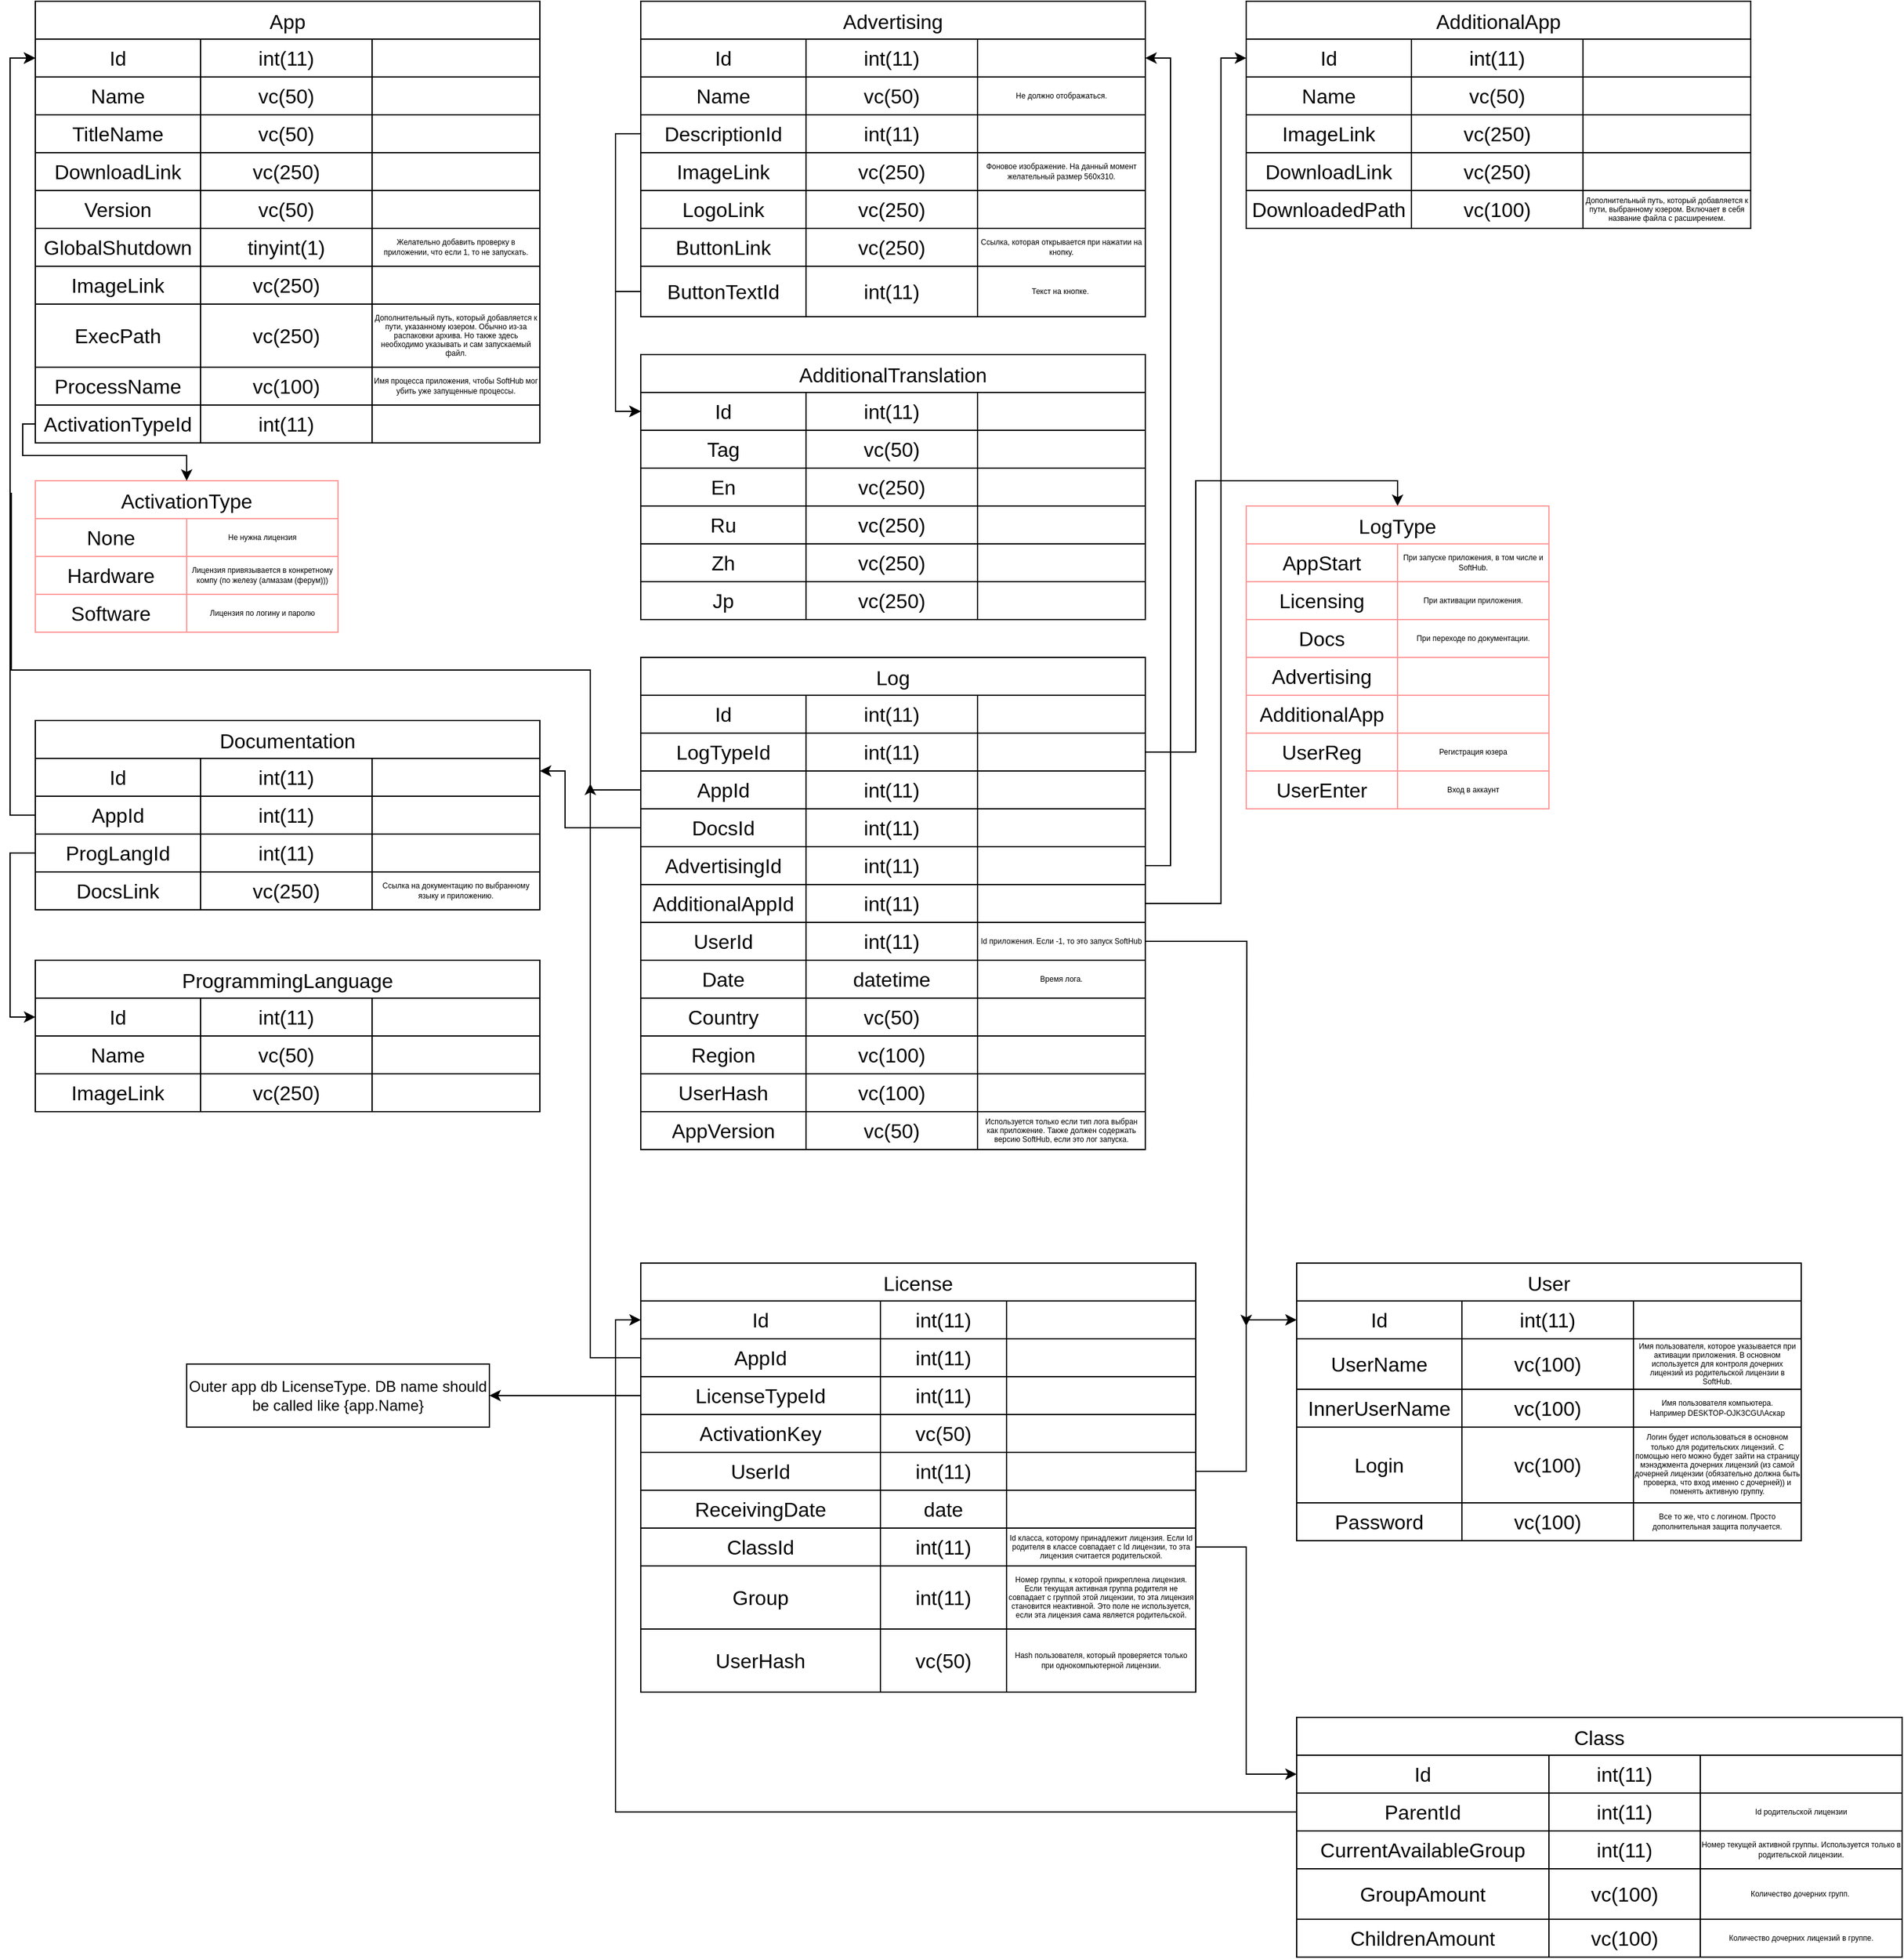 <mxfile version="22.1.11" type="github">
  <diagram name="Страница — 1" id="0MV36oEUkLjYBx1AANBR">
    <mxGraphModel dx="578" dy="333" grid="1" gridSize="10" guides="1" tooltips="1" connect="1" arrows="1" fold="1" page="1" pageScale="1" pageWidth="4000" pageHeight="4000" math="0" shadow="0">
      <root>
        <mxCell id="0" />
        <mxCell id="1" parent="0" />
        <mxCell id="mC7Bvy9f36BZvepkwvA2-1" value="App" style="shape=table;startSize=30;container=1;collapsible=0;childLayout=tableLayout;strokeColor=default;fontSize=16;verticalAlign=middle;" parent="1" vertex="1">
          <mxGeometry x="40" y="40" width="400" height="350" as="geometry" />
        </mxCell>
        <mxCell id="mC7Bvy9f36BZvepkwvA2-2" value="" style="shape=tableRow;horizontal=0;startSize=0;swimlaneHead=0;swimlaneBody=0;strokeColor=inherit;top=0;left=0;bottom=0;right=0;collapsible=0;dropTarget=0;fillColor=none;points=[[0,0.5],[1,0.5]];portConstraint=eastwest;fontSize=16;" parent="mC7Bvy9f36BZvepkwvA2-1" vertex="1">
          <mxGeometry y="30" width="400" height="30" as="geometry" />
        </mxCell>
        <mxCell id="mC7Bvy9f36BZvepkwvA2-3" value="Id" style="shape=partialRectangle;html=1;whiteSpace=wrap;connectable=0;strokeColor=inherit;overflow=hidden;fillColor=none;top=0;left=0;bottom=0;right=0;pointerEvents=1;fontSize=16;" parent="mC7Bvy9f36BZvepkwvA2-2" vertex="1">
          <mxGeometry width="131" height="30" as="geometry">
            <mxRectangle width="131" height="30" as="alternateBounds" />
          </mxGeometry>
        </mxCell>
        <mxCell id="mC7Bvy9f36BZvepkwvA2-4" value="int(11)" style="shape=partialRectangle;html=1;whiteSpace=wrap;connectable=0;strokeColor=inherit;overflow=hidden;fillColor=none;top=0;left=0;bottom=0;right=0;pointerEvents=1;fontSize=16;" parent="mC7Bvy9f36BZvepkwvA2-2" vertex="1">
          <mxGeometry x="131" width="136" height="30" as="geometry">
            <mxRectangle width="136" height="30" as="alternateBounds" />
          </mxGeometry>
        </mxCell>
        <mxCell id="mC7Bvy9f36BZvepkwvA2-20" style="shape=partialRectangle;html=1;whiteSpace=wrap;connectable=0;strokeColor=inherit;overflow=hidden;fillColor=none;top=0;left=0;bottom=0;right=0;pointerEvents=1;fontSize=16;" parent="mC7Bvy9f36BZvepkwvA2-2" vertex="1">
          <mxGeometry x="267" width="133" height="30" as="geometry">
            <mxRectangle width="133" height="30" as="alternateBounds" />
          </mxGeometry>
        </mxCell>
        <mxCell id="mC7Bvy9f36BZvepkwvA2-6" value="" style="shape=tableRow;horizontal=0;startSize=0;swimlaneHead=0;swimlaneBody=0;strokeColor=inherit;top=0;left=0;bottom=0;right=0;collapsible=0;dropTarget=0;fillColor=none;points=[[0,0.5],[1,0.5]];portConstraint=eastwest;fontSize=16;" parent="mC7Bvy9f36BZvepkwvA2-1" vertex="1">
          <mxGeometry y="60" width="400" height="30" as="geometry" />
        </mxCell>
        <mxCell id="mC7Bvy9f36BZvepkwvA2-7" value="Name" style="shape=partialRectangle;html=1;whiteSpace=wrap;connectable=0;strokeColor=inherit;overflow=hidden;fillColor=none;top=0;left=0;bottom=0;right=0;pointerEvents=1;fontSize=16;" parent="mC7Bvy9f36BZvepkwvA2-6" vertex="1">
          <mxGeometry width="131" height="30" as="geometry">
            <mxRectangle width="131" height="30" as="alternateBounds" />
          </mxGeometry>
        </mxCell>
        <mxCell id="mC7Bvy9f36BZvepkwvA2-8" value="vc(50)" style="shape=partialRectangle;html=1;whiteSpace=wrap;connectable=0;strokeColor=inherit;overflow=hidden;fillColor=none;top=0;left=0;bottom=0;right=0;pointerEvents=1;fontSize=16;" parent="mC7Bvy9f36BZvepkwvA2-6" vertex="1">
          <mxGeometry x="131" width="136" height="30" as="geometry">
            <mxRectangle width="136" height="30" as="alternateBounds" />
          </mxGeometry>
        </mxCell>
        <mxCell id="mC7Bvy9f36BZvepkwvA2-21" style="shape=partialRectangle;html=1;whiteSpace=wrap;connectable=0;strokeColor=inherit;overflow=hidden;fillColor=none;top=0;left=0;bottom=0;right=0;pointerEvents=1;fontSize=16;" parent="mC7Bvy9f36BZvepkwvA2-6" vertex="1">
          <mxGeometry x="267" width="133" height="30" as="geometry">
            <mxRectangle width="133" height="30" as="alternateBounds" />
          </mxGeometry>
        </mxCell>
        <mxCell id="mC7Bvy9f36BZvepkwvA2-10" value="" style="shape=tableRow;horizontal=0;startSize=0;swimlaneHead=0;swimlaneBody=0;strokeColor=inherit;top=0;left=0;bottom=0;right=0;collapsible=0;dropTarget=0;fillColor=none;points=[[0,0.5],[1,0.5]];portConstraint=eastwest;fontSize=16;" parent="mC7Bvy9f36BZvepkwvA2-1" vertex="1">
          <mxGeometry y="90" width="400" height="30" as="geometry" />
        </mxCell>
        <mxCell id="mC7Bvy9f36BZvepkwvA2-11" value="TitleName" style="shape=partialRectangle;html=1;whiteSpace=wrap;connectable=0;strokeColor=inherit;overflow=hidden;fillColor=none;top=0;left=0;bottom=0;right=0;pointerEvents=1;fontSize=16;" parent="mC7Bvy9f36BZvepkwvA2-10" vertex="1">
          <mxGeometry width="131" height="30" as="geometry">
            <mxRectangle width="131" height="30" as="alternateBounds" />
          </mxGeometry>
        </mxCell>
        <mxCell id="mC7Bvy9f36BZvepkwvA2-12" value="vc(50)" style="shape=partialRectangle;html=1;whiteSpace=wrap;connectable=0;strokeColor=inherit;overflow=hidden;fillColor=none;top=0;left=0;bottom=0;right=0;pointerEvents=1;fontSize=16;" parent="mC7Bvy9f36BZvepkwvA2-10" vertex="1">
          <mxGeometry x="131" width="136" height="30" as="geometry">
            <mxRectangle width="136" height="30" as="alternateBounds" />
          </mxGeometry>
        </mxCell>
        <mxCell id="mC7Bvy9f36BZvepkwvA2-22" style="shape=partialRectangle;html=1;whiteSpace=wrap;connectable=0;strokeColor=inherit;overflow=hidden;fillColor=none;top=0;left=0;bottom=0;right=0;pointerEvents=1;fontSize=16;" parent="mC7Bvy9f36BZvepkwvA2-10" vertex="1">
          <mxGeometry x="267" width="133" height="30" as="geometry">
            <mxRectangle width="133" height="30" as="alternateBounds" />
          </mxGeometry>
        </mxCell>
        <mxCell id="mC7Bvy9f36BZvepkwvA2-17" style="shape=tableRow;horizontal=0;startSize=0;swimlaneHead=0;swimlaneBody=0;strokeColor=inherit;top=0;left=0;bottom=0;right=0;collapsible=0;dropTarget=0;fillColor=none;points=[[0,0.5],[1,0.5]];portConstraint=eastwest;fontSize=16;" parent="mC7Bvy9f36BZvepkwvA2-1" vertex="1">
          <mxGeometry y="120" width="400" height="30" as="geometry" />
        </mxCell>
        <mxCell id="mC7Bvy9f36BZvepkwvA2-18" value="DownloadLink" style="shape=partialRectangle;html=1;whiteSpace=wrap;connectable=0;strokeColor=inherit;overflow=hidden;fillColor=none;top=0;left=0;bottom=0;right=0;pointerEvents=1;fontSize=16;" parent="mC7Bvy9f36BZvepkwvA2-17" vertex="1">
          <mxGeometry width="131" height="30" as="geometry">
            <mxRectangle width="131" height="30" as="alternateBounds" />
          </mxGeometry>
        </mxCell>
        <mxCell id="mC7Bvy9f36BZvepkwvA2-19" value="vc(250)" style="shape=partialRectangle;html=1;whiteSpace=wrap;connectable=0;strokeColor=inherit;overflow=hidden;fillColor=none;top=0;left=0;bottom=0;right=0;pointerEvents=1;fontSize=16;" parent="mC7Bvy9f36BZvepkwvA2-17" vertex="1">
          <mxGeometry x="131" width="136" height="30" as="geometry">
            <mxRectangle width="136" height="30" as="alternateBounds" />
          </mxGeometry>
        </mxCell>
        <mxCell id="mC7Bvy9f36BZvepkwvA2-23" style="shape=partialRectangle;html=1;whiteSpace=wrap;connectable=0;strokeColor=inherit;overflow=hidden;fillColor=none;top=0;left=0;bottom=0;right=0;pointerEvents=1;fontSize=16;" parent="mC7Bvy9f36BZvepkwvA2-17" vertex="1">
          <mxGeometry x="267" width="133" height="30" as="geometry">
            <mxRectangle width="133" height="30" as="alternateBounds" />
          </mxGeometry>
        </mxCell>
        <mxCell id="mC7Bvy9f36BZvepkwvA2-14" style="shape=tableRow;horizontal=0;startSize=0;swimlaneHead=0;swimlaneBody=0;strokeColor=inherit;top=0;left=0;bottom=0;right=0;collapsible=0;dropTarget=0;fillColor=none;points=[[0,0.5],[1,0.5]];portConstraint=eastwest;fontSize=16;" parent="mC7Bvy9f36BZvepkwvA2-1" vertex="1">
          <mxGeometry y="150" width="400" height="30" as="geometry" />
        </mxCell>
        <mxCell id="mC7Bvy9f36BZvepkwvA2-15" value="Version" style="shape=partialRectangle;html=1;whiteSpace=wrap;connectable=0;strokeColor=inherit;overflow=hidden;fillColor=none;top=0;left=0;bottom=0;right=0;pointerEvents=1;fontSize=16;" parent="mC7Bvy9f36BZvepkwvA2-14" vertex="1">
          <mxGeometry width="131" height="30" as="geometry">
            <mxRectangle width="131" height="30" as="alternateBounds" />
          </mxGeometry>
        </mxCell>
        <mxCell id="mC7Bvy9f36BZvepkwvA2-16" value="vc(50)" style="shape=partialRectangle;html=1;whiteSpace=wrap;connectable=0;strokeColor=inherit;overflow=hidden;fillColor=none;top=0;left=0;bottom=0;right=0;pointerEvents=1;fontSize=16;" parent="mC7Bvy9f36BZvepkwvA2-14" vertex="1">
          <mxGeometry x="131" width="136" height="30" as="geometry">
            <mxRectangle width="136" height="30" as="alternateBounds" />
          </mxGeometry>
        </mxCell>
        <mxCell id="mC7Bvy9f36BZvepkwvA2-24" style="shape=partialRectangle;html=1;whiteSpace=wrap;connectable=0;strokeColor=inherit;overflow=hidden;fillColor=none;top=0;left=0;bottom=0;right=0;pointerEvents=1;fontSize=16;" parent="mC7Bvy9f36BZvepkwvA2-14" vertex="1">
          <mxGeometry x="267" width="133" height="30" as="geometry">
            <mxRectangle width="133" height="30" as="alternateBounds" />
          </mxGeometry>
        </mxCell>
        <mxCell id="mC7Bvy9f36BZvepkwvA2-25" style="shape=tableRow;horizontal=0;startSize=0;swimlaneHead=0;swimlaneBody=0;strokeColor=inherit;top=0;left=0;bottom=0;right=0;collapsible=0;dropTarget=0;fillColor=none;points=[[0,0.5],[1,0.5]];portConstraint=eastwest;fontSize=16;" parent="mC7Bvy9f36BZvepkwvA2-1" vertex="1">
          <mxGeometry y="180" width="400" height="30" as="geometry" />
        </mxCell>
        <mxCell id="mC7Bvy9f36BZvepkwvA2-26" value="GlobalShutdown" style="shape=partialRectangle;html=1;whiteSpace=wrap;connectable=0;strokeColor=inherit;overflow=hidden;fillColor=none;top=0;left=0;bottom=0;right=0;pointerEvents=1;fontSize=16;" parent="mC7Bvy9f36BZvepkwvA2-25" vertex="1">
          <mxGeometry width="131" height="30" as="geometry">
            <mxRectangle width="131" height="30" as="alternateBounds" />
          </mxGeometry>
        </mxCell>
        <mxCell id="mC7Bvy9f36BZvepkwvA2-27" value="tinyint(1)" style="shape=partialRectangle;html=1;whiteSpace=wrap;connectable=0;strokeColor=inherit;overflow=hidden;fillColor=none;top=0;left=0;bottom=0;right=0;pointerEvents=1;fontSize=16;" parent="mC7Bvy9f36BZvepkwvA2-25" vertex="1">
          <mxGeometry x="131" width="136" height="30" as="geometry">
            <mxRectangle width="136" height="30" as="alternateBounds" />
          </mxGeometry>
        </mxCell>
        <mxCell id="mC7Bvy9f36BZvepkwvA2-28" value="Желательно добавить проверку в приложении, что если 1, то не запускать." style="shape=partialRectangle;whiteSpace=wrap;connectable=0;strokeColor=inherit;overflow=hidden;fillColor=none;top=0;left=0;bottom=0;right=0;pointerEvents=1;fontSize=6;verticalAlign=middle;html=1;" parent="mC7Bvy9f36BZvepkwvA2-25" vertex="1">
          <mxGeometry x="267" width="133" height="30" as="geometry">
            <mxRectangle width="133" height="30" as="alternateBounds" />
          </mxGeometry>
        </mxCell>
        <mxCell id="mC7Bvy9f36BZvepkwvA2-29" style="shape=tableRow;horizontal=0;startSize=0;swimlaneHead=0;swimlaneBody=0;strokeColor=inherit;top=0;left=0;bottom=0;right=0;collapsible=0;dropTarget=0;fillColor=none;points=[[0,0.5],[1,0.5]];portConstraint=eastwest;fontSize=16;" parent="mC7Bvy9f36BZvepkwvA2-1" vertex="1">
          <mxGeometry y="210" width="400" height="30" as="geometry" />
        </mxCell>
        <mxCell id="mC7Bvy9f36BZvepkwvA2-30" value="ImageLink" style="shape=partialRectangle;html=1;whiteSpace=wrap;connectable=0;strokeColor=inherit;overflow=hidden;fillColor=none;top=0;left=0;bottom=0;right=0;pointerEvents=1;fontSize=16;" parent="mC7Bvy9f36BZvepkwvA2-29" vertex="1">
          <mxGeometry width="131" height="30" as="geometry">
            <mxRectangle width="131" height="30" as="alternateBounds" />
          </mxGeometry>
        </mxCell>
        <mxCell id="mC7Bvy9f36BZvepkwvA2-31" value="vc(250)" style="shape=partialRectangle;html=1;whiteSpace=wrap;connectable=0;strokeColor=inherit;overflow=hidden;fillColor=none;top=0;left=0;bottom=0;right=0;pointerEvents=1;fontSize=16;" parent="mC7Bvy9f36BZvepkwvA2-29" vertex="1">
          <mxGeometry x="131" width="136" height="30" as="geometry">
            <mxRectangle width="136" height="30" as="alternateBounds" />
          </mxGeometry>
        </mxCell>
        <mxCell id="mC7Bvy9f36BZvepkwvA2-32" style="shape=partialRectangle;html=1;whiteSpace=wrap;connectable=0;strokeColor=inherit;overflow=hidden;fillColor=none;top=0;left=0;bottom=0;right=0;pointerEvents=1;fontSize=16;" parent="mC7Bvy9f36BZvepkwvA2-29" vertex="1">
          <mxGeometry x="267" width="133" height="30" as="geometry">
            <mxRectangle width="133" height="30" as="alternateBounds" />
          </mxGeometry>
        </mxCell>
        <mxCell id="mC7Bvy9f36BZvepkwvA2-37" style="shape=tableRow;horizontal=0;startSize=0;swimlaneHead=0;swimlaneBody=0;strokeColor=inherit;top=0;left=0;bottom=0;right=0;collapsible=0;dropTarget=0;fillColor=none;points=[[0,0.5],[1,0.5]];portConstraint=eastwest;fontSize=16;" parent="mC7Bvy9f36BZvepkwvA2-1" vertex="1">
          <mxGeometry y="240" width="400" height="50" as="geometry" />
        </mxCell>
        <mxCell id="mC7Bvy9f36BZvepkwvA2-38" value="ExecPath" style="shape=partialRectangle;html=1;whiteSpace=wrap;connectable=0;strokeColor=inherit;overflow=hidden;fillColor=none;top=0;left=0;bottom=0;right=0;pointerEvents=1;fontSize=16;" parent="mC7Bvy9f36BZvepkwvA2-37" vertex="1">
          <mxGeometry width="131" height="50" as="geometry">
            <mxRectangle width="131" height="50" as="alternateBounds" />
          </mxGeometry>
        </mxCell>
        <mxCell id="mC7Bvy9f36BZvepkwvA2-39" value="vc(250)" style="shape=partialRectangle;html=1;whiteSpace=wrap;connectable=0;strokeColor=inherit;overflow=hidden;fillColor=none;top=0;left=0;bottom=0;right=0;pointerEvents=1;fontSize=16;" parent="mC7Bvy9f36BZvepkwvA2-37" vertex="1">
          <mxGeometry x="131" width="136" height="50" as="geometry">
            <mxRectangle width="136" height="50" as="alternateBounds" />
          </mxGeometry>
        </mxCell>
        <mxCell id="mC7Bvy9f36BZvepkwvA2-40" value="Дополнительный путь, который добавляется к пути, указанному юзером. Обычно из-за распаковки архива. Но также здесь необходимо указывать и сам запускаемый файл." style="shape=partialRectangle;whiteSpace=wrap;connectable=0;strokeColor=inherit;overflow=hidden;fillColor=none;top=0;left=0;bottom=0;right=0;pointerEvents=1;fontSize=6;align=center;verticalAlign=middle;labelPosition=center;verticalLabelPosition=middle;html=1;" parent="mC7Bvy9f36BZvepkwvA2-37" vertex="1">
          <mxGeometry x="267" width="133" height="50" as="geometry">
            <mxRectangle width="133" height="50" as="alternateBounds" />
          </mxGeometry>
        </mxCell>
        <mxCell id="mC7Bvy9f36BZvepkwvA2-41" style="shape=tableRow;horizontal=0;startSize=0;swimlaneHead=0;swimlaneBody=0;strokeColor=inherit;top=0;left=0;bottom=0;right=0;collapsible=0;dropTarget=0;fillColor=none;points=[[0,0.5],[1,0.5]];portConstraint=eastwest;fontSize=16;" parent="mC7Bvy9f36BZvepkwvA2-1" vertex="1">
          <mxGeometry y="290" width="400" height="30" as="geometry" />
        </mxCell>
        <mxCell id="mC7Bvy9f36BZvepkwvA2-42" value="ProcessName" style="shape=partialRectangle;html=1;whiteSpace=wrap;connectable=0;strokeColor=inherit;overflow=hidden;fillColor=none;top=0;left=0;bottom=0;right=0;pointerEvents=1;fontSize=16;" parent="mC7Bvy9f36BZvepkwvA2-41" vertex="1">
          <mxGeometry width="131" height="30" as="geometry">
            <mxRectangle width="131" height="30" as="alternateBounds" />
          </mxGeometry>
        </mxCell>
        <mxCell id="mC7Bvy9f36BZvepkwvA2-43" value="vc(100)" style="shape=partialRectangle;html=1;whiteSpace=wrap;connectable=0;strokeColor=inherit;overflow=hidden;fillColor=none;top=0;left=0;bottom=0;right=0;pointerEvents=1;fontSize=16;" parent="mC7Bvy9f36BZvepkwvA2-41" vertex="1">
          <mxGeometry x="131" width="136" height="30" as="geometry">
            <mxRectangle width="136" height="30" as="alternateBounds" />
          </mxGeometry>
        </mxCell>
        <mxCell id="mC7Bvy9f36BZvepkwvA2-44" value="Имя процесса приложения, чтобы SoftHub мог убить уже запущенные процессы." style="shape=partialRectangle;whiteSpace=wrap;connectable=0;strokeColor=inherit;overflow=hidden;fillColor=none;top=0;left=0;bottom=0;right=0;pointerEvents=1;fontSize=6;align=center;verticalAlign=middle;labelPosition=center;verticalLabelPosition=middle;html=1;" parent="mC7Bvy9f36BZvepkwvA2-41" vertex="1">
          <mxGeometry x="267" width="133" height="30" as="geometry">
            <mxRectangle width="133" height="30" as="alternateBounds" />
          </mxGeometry>
        </mxCell>
        <mxCell id="mC7Bvy9f36BZvepkwvA2-45" style="shape=tableRow;horizontal=0;startSize=0;swimlaneHead=0;swimlaneBody=0;strokeColor=inherit;top=0;left=0;bottom=0;right=0;collapsible=0;dropTarget=0;fillColor=none;points=[[0,0.5],[1,0.5]];portConstraint=eastwest;fontSize=16;" parent="mC7Bvy9f36BZvepkwvA2-1" vertex="1">
          <mxGeometry y="320" width="400" height="30" as="geometry" />
        </mxCell>
        <mxCell id="mC7Bvy9f36BZvepkwvA2-46" value="ActivationTypeId" style="shape=partialRectangle;html=1;whiteSpace=wrap;connectable=0;strokeColor=inherit;overflow=hidden;fillColor=none;top=0;left=0;bottom=0;right=0;pointerEvents=1;fontSize=16;" parent="mC7Bvy9f36BZvepkwvA2-45" vertex="1">
          <mxGeometry width="131" height="30" as="geometry">
            <mxRectangle width="131" height="30" as="alternateBounds" />
          </mxGeometry>
        </mxCell>
        <mxCell id="mC7Bvy9f36BZvepkwvA2-47" value="int(11)" style="shape=partialRectangle;html=1;whiteSpace=wrap;connectable=0;strokeColor=inherit;overflow=hidden;fillColor=none;top=0;left=0;bottom=0;right=0;pointerEvents=1;fontSize=16;" parent="mC7Bvy9f36BZvepkwvA2-45" vertex="1">
          <mxGeometry x="131" width="136" height="30" as="geometry">
            <mxRectangle width="136" height="30" as="alternateBounds" />
          </mxGeometry>
        </mxCell>
        <mxCell id="mC7Bvy9f36BZvepkwvA2-48" style="shape=partialRectangle;whiteSpace=wrap;connectable=0;strokeColor=inherit;overflow=hidden;fillColor=none;top=0;left=0;bottom=0;right=0;pointerEvents=1;fontSize=6;align=center;verticalAlign=middle;labelPosition=center;verticalLabelPosition=middle;html=1;" parent="mC7Bvy9f36BZvepkwvA2-45" vertex="1">
          <mxGeometry x="267" width="133" height="30" as="geometry">
            <mxRectangle width="133" height="30" as="alternateBounds" />
          </mxGeometry>
        </mxCell>
        <mxCell id="mC7Bvy9f36BZvepkwvA2-51" value="Advertising" style="shape=table;startSize=30;container=1;collapsible=0;childLayout=tableLayout;strokeColor=default;fontSize=16;verticalAlign=middle;" parent="1" vertex="1">
          <mxGeometry x="520" y="40" width="400" height="250" as="geometry" />
        </mxCell>
        <mxCell id="mC7Bvy9f36BZvepkwvA2-52" value="" style="shape=tableRow;horizontal=0;startSize=0;swimlaneHead=0;swimlaneBody=0;strokeColor=inherit;top=0;left=0;bottom=0;right=0;collapsible=0;dropTarget=0;fillColor=none;points=[[0,0.5],[1,0.5]];portConstraint=eastwest;fontSize=16;" parent="mC7Bvy9f36BZvepkwvA2-51" vertex="1">
          <mxGeometry y="30" width="400" height="30" as="geometry" />
        </mxCell>
        <mxCell id="mC7Bvy9f36BZvepkwvA2-53" value="Id" style="shape=partialRectangle;html=1;whiteSpace=wrap;connectable=0;strokeColor=inherit;overflow=hidden;fillColor=none;top=0;left=0;bottom=0;right=0;pointerEvents=1;fontSize=16;" parent="mC7Bvy9f36BZvepkwvA2-52" vertex="1">
          <mxGeometry width="131" height="30" as="geometry">
            <mxRectangle width="131" height="30" as="alternateBounds" />
          </mxGeometry>
        </mxCell>
        <mxCell id="mC7Bvy9f36BZvepkwvA2-54" value="int(11)" style="shape=partialRectangle;html=1;whiteSpace=wrap;connectable=0;strokeColor=inherit;overflow=hidden;fillColor=none;top=0;left=0;bottom=0;right=0;pointerEvents=1;fontSize=16;" parent="mC7Bvy9f36BZvepkwvA2-52" vertex="1">
          <mxGeometry x="131" width="136" height="30" as="geometry">
            <mxRectangle width="136" height="30" as="alternateBounds" />
          </mxGeometry>
        </mxCell>
        <mxCell id="mC7Bvy9f36BZvepkwvA2-55" style="shape=partialRectangle;html=1;whiteSpace=wrap;connectable=0;strokeColor=inherit;overflow=hidden;fillColor=none;top=0;left=0;bottom=0;right=0;pointerEvents=1;fontSize=16;" parent="mC7Bvy9f36BZvepkwvA2-52" vertex="1">
          <mxGeometry x="267" width="133" height="30" as="geometry">
            <mxRectangle width="133" height="30" as="alternateBounds" />
          </mxGeometry>
        </mxCell>
        <mxCell id="mC7Bvy9f36BZvepkwvA2-56" value="" style="shape=tableRow;horizontal=0;startSize=0;swimlaneHead=0;swimlaneBody=0;strokeColor=inherit;top=0;left=0;bottom=0;right=0;collapsible=0;dropTarget=0;fillColor=none;points=[[0,0.5],[1,0.5]];portConstraint=eastwest;fontSize=16;" parent="mC7Bvy9f36BZvepkwvA2-51" vertex="1">
          <mxGeometry y="60" width="400" height="30" as="geometry" />
        </mxCell>
        <mxCell id="mC7Bvy9f36BZvepkwvA2-57" value="Name" style="shape=partialRectangle;html=1;whiteSpace=wrap;connectable=0;strokeColor=inherit;overflow=hidden;fillColor=none;top=0;left=0;bottom=0;right=0;pointerEvents=1;fontSize=16;" parent="mC7Bvy9f36BZvepkwvA2-56" vertex="1">
          <mxGeometry width="131" height="30" as="geometry">
            <mxRectangle width="131" height="30" as="alternateBounds" />
          </mxGeometry>
        </mxCell>
        <mxCell id="mC7Bvy9f36BZvepkwvA2-58" value="vc(50)" style="shape=partialRectangle;html=1;whiteSpace=wrap;connectable=0;strokeColor=inherit;overflow=hidden;fillColor=none;top=0;left=0;bottom=0;right=0;pointerEvents=1;fontSize=16;" parent="mC7Bvy9f36BZvepkwvA2-56" vertex="1">
          <mxGeometry x="131" width="136" height="30" as="geometry">
            <mxRectangle width="136" height="30" as="alternateBounds" />
          </mxGeometry>
        </mxCell>
        <mxCell id="mC7Bvy9f36BZvepkwvA2-59" value="Не должно отображаться." style="shape=partialRectangle;html=1;whiteSpace=wrap;connectable=0;strokeColor=inherit;overflow=hidden;fillColor=none;top=0;left=0;bottom=0;right=0;pointerEvents=1;fontSize=6;" parent="mC7Bvy9f36BZvepkwvA2-56" vertex="1">
          <mxGeometry x="267" width="133" height="30" as="geometry">
            <mxRectangle width="133" height="30" as="alternateBounds" />
          </mxGeometry>
        </mxCell>
        <mxCell id="mC7Bvy9f36BZvepkwvA2-60" value="" style="shape=tableRow;horizontal=0;startSize=0;swimlaneHead=0;swimlaneBody=0;strokeColor=inherit;top=0;left=0;bottom=0;right=0;collapsible=0;dropTarget=0;fillColor=none;points=[[0,0.5],[1,0.5]];portConstraint=eastwest;fontSize=16;" parent="mC7Bvy9f36BZvepkwvA2-51" vertex="1">
          <mxGeometry y="90" width="400" height="30" as="geometry" />
        </mxCell>
        <mxCell id="mC7Bvy9f36BZvepkwvA2-61" value="DescriptionId" style="shape=partialRectangle;html=1;whiteSpace=wrap;connectable=0;strokeColor=inherit;overflow=hidden;fillColor=none;top=0;left=0;bottom=0;right=0;pointerEvents=1;fontSize=16;" parent="mC7Bvy9f36BZvepkwvA2-60" vertex="1">
          <mxGeometry width="131" height="30" as="geometry">
            <mxRectangle width="131" height="30" as="alternateBounds" />
          </mxGeometry>
        </mxCell>
        <mxCell id="mC7Bvy9f36BZvepkwvA2-62" value="int(11)" style="shape=partialRectangle;html=1;whiteSpace=wrap;connectable=0;strokeColor=inherit;overflow=hidden;fillColor=none;top=0;left=0;bottom=0;right=0;pointerEvents=1;fontSize=16;" parent="mC7Bvy9f36BZvepkwvA2-60" vertex="1">
          <mxGeometry x="131" width="136" height="30" as="geometry">
            <mxRectangle width="136" height="30" as="alternateBounds" />
          </mxGeometry>
        </mxCell>
        <mxCell id="mC7Bvy9f36BZvepkwvA2-63" style="shape=partialRectangle;html=1;whiteSpace=wrap;connectable=0;strokeColor=inherit;overflow=hidden;fillColor=none;top=0;left=0;bottom=0;right=0;pointerEvents=1;fontSize=16;" parent="mC7Bvy9f36BZvepkwvA2-60" vertex="1">
          <mxGeometry x="267" width="133" height="30" as="geometry">
            <mxRectangle width="133" height="30" as="alternateBounds" />
          </mxGeometry>
        </mxCell>
        <mxCell id="mC7Bvy9f36BZvepkwvA2-64" style="shape=tableRow;horizontal=0;startSize=0;swimlaneHead=0;swimlaneBody=0;strokeColor=inherit;top=0;left=0;bottom=0;right=0;collapsible=0;dropTarget=0;fillColor=none;points=[[0,0.5],[1,0.5]];portConstraint=eastwest;fontSize=16;" parent="mC7Bvy9f36BZvepkwvA2-51" vertex="1">
          <mxGeometry y="120" width="400" height="30" as="geometry" />
        </mxCell>
        <mxCell id="mC7Bvy9f36BZvepkwvA2-65" value="ImageLink" style="shape=partialRectangle;html=1;whiteSpace=wrap;connectable=0;strokeColor=inherit;overflow=hidden;fillColor=none;top=0;left=0;bottom=0;right=0;pointerEvents=1;fontSize=16;" parent="mC7Bvy9f36BZvepkwvA2-64" vertex="1">
          <mxGeometry width="131" height="30" as="geometry">
            <mxRectangle width="131" height="30" as="alternateBounds" />
          </mxGeometry>
        </mxCell>
        <mxCell id="mC7Bvy9f36BZvepkwvA2-66" value="vc(250)" style="shape=partialRectangle;html=1;whiteSpace=wrap;connectable=0;strokeColor=inherit;overflow=hidden;fillColor=none;top=0;left=0;bottom=0;right=0;pointerEvents=1;fontSize=16;" parent="mC7Bvy9f36BZvepkwvA2-64" vertex="1">
          <mxGeometry x="131" width="136" height="30" as="geometry">
            <mxRectangle width="136" height="30" as="alternateBounds" />
          </mxGeometry>
        </mxCell>
        <mxCell id="mC7Bvy9f36BZvepkwvA2-67" value="Фоновое изображение. На данный момент желательный размер 560х310." style="shape=partialRectangle;html=1;whiteSpace=wrap;connectable=0;strokeColor=inherit;overflow=hidden;fillColor=none;top=0;left=0;bottom=0;right=0;pointerEvents=1;fontSize=6;" parent="mC7Bvy9f36BZvepkwvA2-64" vertex="1">
          <mxGeometry x="267" width="133" height="30" as="geometry">
            <mxRectangle width="133" height="30" as="alternateBounds" />
          </mxGeometry>
        </mxCell>
        <mxCell id="mC7Bvy9f36BZvepkwvA2-68" style="shape=tableRow;horizontal=0;startSize=0;swimlaneHead=0;swimlaneBody=0;strokeColor=inherit;top=0;left=0;bottom=0;right=0;collapsible=0;dropTarget=0;fillColor=none;points=[[0,0.5],[1,0.5]];portConstraint=eastwest;fontSize=16;" parent="mC7Bvy9f36BZvepkwvA2-51" vertex="1">
          <mxGeometry y="150" width="400" height="30" as="geometry" />
        </mxCell>
        <mxCell id="mC7Bvy9f36BZvepkwvA2-69" value="LogoLink" style="shape=partialRectangle;html=1;whiteSpace=wrap;connectable=0;strokeColor=inherit;overflow=hidden;fillColor=none;top=0;left=0;bottom=0;right=0;pointerEvents=1;fontSize=16;" parent="mC7Bvy9f36BZvepkwvA2-68" vertex="1">
          <mxGeometry width="131" height="30" as="geometry">
            <mxRectangle width="131" height="30" as="alternateBounds" />
          </mxGeometry>
        </mxCell>
        <mxCell id="mC7Bvy9f36BZvepkwvA2-70" value="vc(250)" style="shape=partialRectangle;html=1;whiteSpace=wrap;connectable=0;strokeColor=inherit;overflow=hidden;fillColor=none;top=0;left=0;bottom=0;right=0;pointerEvents=1;fontSize=16;" parent="mC7Bvy9f36BZvepkwvA2-68" vertex="1">
          <mxGeometry x="131" width="136" height="30" as="geometry">
            <mxRectangle width="136" height="30" as="alternateBounds" />
          </mxGeometry>
        </mxCell>
        <mxCell id="mC7Bvy9f36BZvepkwvA2-71" style="shape=partialRectangle;html=1;whiteSpace=wrap;connectable=0;strokeColor=inherit;overflow=hidden;fillColor=none;top=0;left=0;bottom=0;right=0;pointerEvents=1;fontSize=16;" parent="mC7Bvy9f36BZvepkwvA2-68" vertex="1">
          <mxGeometry x="267" width="133" height="30" as="geometry">
            <mxRectangle width="133" height="30" as="alternateBounds" />
          </mxGeometry>
        </mxCell>
        <mxCell id="mC7Bvy9f36BZvepkwvA2-72" style="shape=tableRow;horizontal=0;startSize=0;swimlaneHead=0;swimlaneBody=0;strokeColor=inherit;top=0;left=0;bottom=0;right=0;collapsible=0;dropTarget=0;fillColor=none;points=[[0,0.5],[1,0.5]];portConstraint=eastwest;fontSize=16;" parent="mC7Bvy9f36BZvepkwvA2-51" vertex="1">
          <mxGeometry y="180" width="400" height="30" as="geometry" />
        </mxCell>
        <mxCell id="mC7Bvy9f36BZvepkwvA2-73" value="ButtonLink" style="shape=partialRectangle;html=1;whiteSpace=wrap;connectable=0;strokeColor=inherit;overflow=hidden;fillColor=none;top=0;left=0;bottom=0;right=0;pointerEvents=1;fontSize=16;" parent="mC7Bvy9f36BZvepkwvA2-72" vertex="1">
          <mxGeometry width="131" height="30" as="geometry">
            <mxRectangle width="131" height="30" as="alternateBounds" />
          </mxGeometry>
        </mxCell>
        <mxCell id="mC7Bvy9f36BZvepkwvA2-74" value="vc(250)" style="shape=partialRectangle;html=1;whiteSpace=wrap;connectable=0;strokeColor=inherit;overflow=hidden;fillColor=none;top=0;left=0;bottom=0;right=0;pointerEvents=1;fontSize=16;" parent="mC7Bvy9f36BZvepkwvA2-72" vertex="1">
          <mxGeometry x="131" width="136" height="30" as="geometry">
            <mxRectangle width="136" height="30" as="alternateBounds" />
          </mxGeometry>
        </mxCell>
        <mxCell id="mC7Bvy9f36BZvepkwvA2-75" value="Ссылка, которая открывается при нажатии на кнопку." style="shape=partialRectangle;whiteSpace=wrap;connectable=0;strokeColor=inherit;overflow=hidden;fillColor=none;top=0;left=0;bottom=0;right=0;pointerEvents=1;fontSize=6;verticalAlign=middle;html=1;" parent="mC7Bvy9f36BZvepkwvA2-72" vertex="1">
          <mxGeometry x="267" width="133" height="30" as="geometry">
            <mxRectangle width="133" height="30" as="alternateBounds" />
          </mxGeometry>
        </mxCell>
        <mxCell id="mC7Bvy9f36BZvepkwvA2-76" style="shape=tableRow;horizontal=0;startSize=0;swimlaneHead=0;swimlaneBody=0;strokeColor=inherit;top=0;left=0;bottom=0;right=0;collapsible=0;dropTarget=0;fillColor=none;points=[[0,0.5],[1,0.5]];portConstraint=eastwest;fontSize=16;" parent="mC7Bvy9f36BZvepkwvA2-51" vertex="1">
          <mxGeometry y="210" width="400" height="40" as="geometry" />
        </mxCell>
        <mxCell id="mC7Bvy9f36BZvepkwvA2-77" value="ButtonTextId" style="shape=partialRectangle;html=1;whiteSpace=wrap;connectable=0;strokeColor=inherit;overflow=hidden;fillColor=none;top=0;left=0;bottom=0;right=0;pointerEvents=1;fontSize=16;" parent="mC7Bvy9f36BZvepkwvA2-76" vertex="1">
          <mxGeometry width="131" height="40" as="geometry">
            <mxRectangle width="131" height="40" as="alternateBounds" />
          </mxGeometry>
        </mxCell>
        <mxCell id="mC7Bvy9f36BZvepkwvA2-78" value="int(11)" style="shape=partialRectangle;html=1;whiteSpace=wrap;connectable=0;strokeColor=inherit;overflow=hidden;fillColor=none;top=0;left=0;bottom=0;right=0;pointerEvents=1;fontSize=16;" parent="mC7Bvy9f36BZvepkwvA2-76" vertex="1">
          <mxGeometry x="131" width="136" height="40" as="geometry">
            <mxRectangle width="136" height="40" as="alternateBounds" />
          </mxGeometry>
        </mxCell>
        <mxCell id="mC7Bvy9f36BZvepkwvA2-79" value="Текст на кнопке.&amp;nbsp;" style="shape=partialRectangle;html=1;whiteSpace=wrap;connectable=0;strokeColor=inherit;overflow=hidden;fillColor=none;top=0;left=0;bottom=0;right=0;pointerEvents=1;fontSize=6;" parent="mC7Bvy9f36BZvepkwvA2-76" vertex="1">
          <mxGeometry x="267" width="133" height="40" as="geometry">
            <mxRectangle width="133" height="40" as="alternateBounds" />
          </mxGeometry>
        </mxCell>
        <mxCell id="mC7Bvy9f36BZvepkwvA2-92" value="AdditionalApp" style="shape=table;startSize=30;container=1;collapsible=0;childLayout=tableLayout;strokeColor=default;fontSize=16;verticalAlign=middle;" parent="1" vertex="1">
          <mxGeometry x="1000" y="40" width="400" height="180" as="geometry" />
        </mxCell>
        <mxCell id="mC7Bvy9f36BZvepkwvA2-93" value="" style="shape=tableRow;horizontal=0;startSize=0;swimlaneHead=0;swimlaneBody=0;strokeColor=inherit;top=0;left=0;bottom=0;right=0;collapsible=0;dropTarget=0;fillColor=none;points=[[0,0.5],[1,0.5]];portConstraint=eastwest;fontSize=16;" parent="mC7Bvy9f36BZvepkwvA2-92" vertex="1">
          <mxGeometry y="30" width="400" height="30" as="geometry" />
        </mxCell>
        <mxCell id="mC7Bvy9f36BZvepkwvA2-94" value="Id" style="shape=partialRectangle;html=1;whiteSpace=wrap;connectable=0;strokeColor=inherit;overflow=hidden;fillColor=none;top=0;left=0;bottom=0;right=0;pointerEvents=1;fontSize=16;" parent="mC7Bvy9f36BZvepkwvA2-93" vertex="1">
          <mxGeometry width="131" height="30" as="geometry">
            <mxRectangle width="131" height="30" as="alternateBounds" />
          </mxGeometry>
        </mxCell>
        <mxCell id="mC7Bvy9f36BZvepkwvA2-95" value="int(11)" style="shape=partialRectangle;html=1;whiteSpace=wrap;connectable=0;strokeColor=inherit;overflow=hidden;fillColor=none;top=0;left=0;bottom=0;right=0;pointerEvents=1;fontSize=16;" parent="mC7Bvy9f36BZvepkwvA2-93" vertex="1">
          <mxGeometry x="131" width="136" height="30" as="geometry">
            <mxRectangle width="136" height="30" as="alternateBounds" />
          </mxGeometry>
        </mxCell>
        <mxCell id="mC7Bvy9f36BZvepkwvA2-96" style="shape=partialRectangle;html=1;whiteSpace=wrap;connectable=0;strokeColor=inherit;overflow=hidden;fillColor=none;top=0;left=0;bottom=0;right=0;pointerEvents=1;fontSize=16;" parent="mC7Bvy9f36BZvepkwvA2-93" vertex="1">
          <mxGeometry x="267" width="133" height="30" as="geometry">
            <mxRectangle width="133" height="30" as="alternateBounds" />
          </mxGeometry>
        </mxCell>
        <mxCell id="mC7Bvy9f36BZvepkwvA2-97" value="" style="shape=tableRow;horizontal=0;startSize=0;swimlaneHead=0;swimlaneBody=0;strokeColor=inherit;top=0;left=0;bottom=0;right=0;collapsible=0;dropTarget=0;fillColor=none;points=[[0,0.5],[1,0.5]];portConstraint=eastwest;fontSize=16;" parent="mC7Bvy9f36BZvepkwvA2-92" vertex="1">
          <mxGeometry y="60" width="400" height="30" as="geometry" />
        </mxCell>
        <mxCell id="mC7Bvy9f36BZvepkwvA2-98" value="Name" style="shape=partialRectangle;html=1;whiteSpace=wrap;connectable=0;strokeColor=inherit;overflow=hidden;fillColor=none;top=0;left=0;bottom=0;right=0;pointerEvents=1;fontSize=16;" parent="mC7Bvy9f36BZvepkwvA2-97" vertex="1">
          <mxGeometry width="131" height="30" as="geometry">
            <mxRectangle width="131" height="30" as="alternateBounds" />
          </mxGeometry>
        </mxCell>
        <mxCell id="mC7Bvy9f36BZvepkwvA2-99" value="vc(50)" style="shape=partialRectangle;html=1;whiteSpace=wrap;connectable=0;strokeColor=inherit;overflow=hidden;fillColor=none;top=0;left=0;bottom=0;right=0;pointerEvents=1;fontSize=16;" parent="mC7Bvy9f36BZvepkwvA2-97" vertex="1">
          <mxGeometry x="131" width="136" height="30" as="geometry">
            <mxRectangle width="136" height="30" as="alternateBounds" />
          </mxGeometry>
        </mxCell>
        <mxCell id="mC7Bvy9f36BZvepkwvA2-100" value="" style="shape=partialRectangle;html=1;whiteSpace=wrap;connectable=0;strokeColor=inherit;overflow=hidden;fillColor=none;top=0;left=0;bottom=0;right=0;pointerEvents=1;fontSize=6;" parent="mC7Bvy9f36BZvepkwvA2-97" vertex="1">
          <mxGeometry x="267" width="133" height="30" as="geometry">
            <mxRectangle width="133" height="30" as="alternateBounds" />
          </mxGeometry>
        </mxCell>
        <mxCell id="mC7Bvy9f36BZvepkwvA2-105" style="shape=tableRow;horizontal=0;startSize=0;swimlaneHead=0;swimlaneBody=0;strokeColor=inherit;top=0;left=0;bottom=0;right=0;collapsible=0;dropTarget=0;fillColor=none;points=[[0,0.5],[1,0.5]];portConstraint=eastwest;fontSize=16;" parent="mC7Bvy9f36BZvepkwvA2-92" vertex="1">
          <mxGeometry y="90" width="400" height="30" as="geometry" />
        </mxCell>
        <mxCell id="mC7Bvy9f36BZvepkwvA2-106" value="ImageLink" style="shape=partialRectangle;html=1;whiteSpace=wrap;connectable=0;strokeColor=inherit;overflow=hidden;fillColor=none;top=0;left=0;bottom=0;right=0;pointerEvents=1;fontSize=16;" parent="mC7Bvy9f36BZvepkwvA2-105" vertex="1">
          <mxGeometry width="131" height="30" as="geometry">
            <mxRectangle width="131" height="30" as="alternateBounds" />
          </mxGeometry>
        </mxCell>
        <mxCell id="mC7Bvy9f36BZvepkwvA2-107" value="vc(250)" style="shape=partialRectangle;html=1;whiteSpace=wrap;connectable=0;strokeColor=inherit;overflow=hidden;fillColor=none;top=0;left=0;bottom=0;right=0;pointerEvents=1;fontSize=16;" parent="mC7Bvy9f36BZvepkwvA2-105" vertex="1">
          <mxGeometry x="131" width="136" height="30" as="geometry">
            <mxRectangle width="136" height="30" as="alternateBounds" />
          </mxGeometry>
        </mxCell>
        <mxCell id="mC7Bvy9f36BZvepkwvA2-108" value="" style="shape=partialRectangle;html=1;whiteSpace=wrap;connectable=0;strokeColor=inherit;overflow=hidden;fillColor=none;top=0;left=0;bottom=0;right=0;pointerEvents=1;fontSize=6;" parent="mC7Bvy9f36BZvepkwvA2-105" vertex="1">
          <mxGeometry x="267" width="133" height="30" as="geometry">
            <mxRectangle width="133" height="30" as="alternateBounds" />
          </mxGeometry>
        </mxCell>
        <mxCell id="mC7Bvy9f36BZvepkwvA2-109" style="shape=tableRow;horizontal=0;startSize=0;swimlaneHead=0;swimlaneBody=0;strokeColor=inherit;top=0;left=0;bottom=0;right=0;collapsible=0;dropTarget=0;fillColor=none;points=[[0,0.5],[1,0.5]];portConstraint=eastwest;fontSize=16;" parent="mC7Bvy9f36BZvepkwvA2-92" vertex="1">
          <mxGeometry y="120" width="400" height="30" as="geometry" />
        </mxCell>
        <mxCell id="mC7Bvy9f36BZvepkwvA2-110" value="DownloadLink" style="shape=partialRectangle;html=1;whiteSpace=wrap;connectable=0;strokeColor=inherit;overflow=hidden;fillColor=none;top=0;left=0;bottom=0;right=0;pointerEvents=1;fontSize=16;" parent="mC7Bvy9f36BZvepkwvA2-109" vertex="1">
          <mxGeometry width="131" height="30" as="geometry">
            <mxRectangle width="131" height="30" as="alternateBounds" />
          </mxGeometry>
        </mxCell>
        <mxCell id="mC7Bvy9f36BZvepkwvA2-111" value="vc(250)" style="shape=partialRectangle;html=1;whiteSpace=wrap;connectable=0;strokeColor=inherit;overflow=hidden;fillColor=none;top=0;left=0;bottom=0;right=0;pointerEvents=1;fontSize=16;" parent="mC7Bvy9f36BZvepkwvA2-109" vertex="1">
          <mxGeometry x="131" width="136" height="30" as="geometry">
            <mxRectangle width="136" height="30" as="alternateBounds" />
          </mxGeometry>
        </mxCell>
        <mxCell id="mC7Bvy9f36BZvepkwvA2-112" style="shape=partialRectangle;html=1;whiteSpace=wrap;connectable=0;strokeColor=inherit;overflow=hidden;fillColor=none;top=0;left=0;bottom=0;right=0;pointerEvents=1;fontSize=16;" parent="mC7Bvy9f36BZvepkwvA2-109" vertex="1">
          <mxGeometry x="267" width="133" height="30" as="geometry">
            <mxRectangle width="133" height="30" as="alternateBounds" />
          </mxGeometry>
        </mxCell>
        <mxCell id="mC7Bvy9f36BZvepkwvA2-113" style="shape=tableRow;horizontal=0;startSize=0;swimlaneHead=0;swimlaneBody=0;strokeColor=inherit;top=0;left=0;bottom=0;right=0;collapsible=0;dropTarget=0;fillColor=none;points=[[0,0.5],[1,0.5]];portConstraint=eastwest;fontSize=16;" parent="mC7Bvy9f36BZvepkwvA2-92" vertex="1">
          <mxGeometry y="150" width="400" height="30" as="geometry" />
        </mxCell>
        <mxCell id="mC7Bvy9f36BZvepkwvA2-114" value="DownloadedPath" style="shape=partialRectangle;html=1;whiteSpace=wrap;connectable=0;strokeColor=inherit;overflow=hidden;fillColor=none;top=0;left=0;bottom=0;right=0;pointerEvents=1;fontSize=16;" parent="mC7Bvy9f36BZvepkwvA2-113" vertex="1">
          <mxGeometry width="131" height="30" as="geometry">
            <mxRectangle width="131" height="30" as="alternateBounds" />
          </mxGeometry>
        </mxCell>
        <mxCell id="mC7Bvy9f36BZvepkwvA2-115" value="vc(100)" style="shape=partialRectangle;html=1;whiteSpace=wrap;connectable=0;strokeColor=inherit;overflow=hidden;fillColor=none;top=0;left=0;bottom=0;right=0;pointerEvents=1;fontSize=16;" parent="mC7Bvy9f36BZvepkwvA2-113" vertex="1">
          <mxGeometry x="131" width="136" height="30" as="geometry">
            <mxRectangle width="136" height="30" as="alternateBounds" />
          </mxGeometry>
        </mxCell>
        <mxCell id="mC7Bvy9f36BZvepkwvA2-116" value="Дополнительный путь, который добавляется к пути, выбранному юзером. Включает в себя название файла с расширением." style="shape=partialRectangle;whiteSpace=wrap;connectable=0;strokeColor=inherit;overflow=hidden;fillColor=none;top=0;left=0;bottom=0;right=0;pointerEvents=1;fontSize=6;verticalAlign=middle;html=1;" parent="mC7Bvy9f36BZvepkwvA2-113" vertex="1">
          <mxGeometry x="267" width="133" height="30" as="geometry">
            <mxRectangle width="133" height="30" as="alternateBounds" />
          </mxGeometry>
        </mxCell>
        <mxCell id="mC7Bvy9f36BZvepkwvA2-121" value="ProgrammingLanguage" style="shape=table;startSize=30;container=1;collapsible=0;childLayout=tableLayout;strokeColor=default;fontSize=16;verticalAlign=middle;" parent="1" vertex="1">
          <mxGeometry x="40" y="800" width="400" height="120" as="geometry" />
        </mxCell>
        <mxCell id="mC7Bvy9f36BZvepkwvA2-122" value="" style="shape=tableRow;horizontal=0;startSize=0;swimlaneHead=0;swimlaneBody=0;strokeColor=inherit;top=0;left=0;bottom=0;right=0;collapsible=0;dropTarget=0;fillColor=none;points=[[0,0.5],[1,0.5]];portConstraint=eastwest;fontSize=16;" parent="mC7Bvy9f36BZvepkwvA2-121" vertex="1">
          <mxGeometry y="30" width="400" height="30" as="geometry" />
        </mxCell>
        <mxCell id="mC7Bvy9f36BZvepkwvA2-123" value="Id" style="shape=partialRectangle;html=1;whiteSpace=wrap;connectable=0;strokeColor=inherit;overflow=hidden;fillColor=none;top=0;left=0;bottom=0;right=0;pointerEvents=1;fontSize=16;" parent="mC7Bvy9f36BZvepkwvA2-122" vertex="1">
          <mxGeometry width="131" height="30" as="geometry">
            <mxRectangle width="131" height="30" as="alternateBounds" />
          </mxGeometry>
        </mxCell>
        <mxCell id="mC7Bvy9f36BZvepkwvA2-124" value="int(11)" style="shape=partialRectangle;html=1;whiteSpace=wrap;connectable=0;strokeColor=inherit;overflow=hidden;fillColor=none;top=0;left=0;bottom=0;right=0;pointerEvents=1;fontSize=16;" parent="mC7Bvy9f36BZvepkwvA2-122" vertex="1">
          <mxGeometry x="131" width="136" height="30" as="geometry">
            <mxRectangle width="136" height="30" as="alternateBounds" />
          </mxGeometry>
        </mxCell>
        <mxCell id="mC7Bvy9f36BZvepkwvA2-125" style="shape=partialRectangle;html=1;whiteSpace=wrap;connectable=0;strokeColor=inherit;overflow=hidden;fillColor=none;top=0;left=0;bottom=0;right=0;pointerEvents=1;fontSize=16;" parent="mC7Bvy9f36BZvepkwvA2-122" vertex="1">
          <mxGeometry x="267" width="133" height="30" as="geometry">
            <mxRectangle width="133" height="30" as="alternateBounds" />
          </mxGeometry>
        </mxCell>
        <mxCell id="mC7Bvy9f36BZvepkwvA2-126" value="" style="shape=tableRow;horizontal=0;startSize=0;swimlaneHead=0;swimlaneBody=0;strokeColor=inherit;top=0;left=0;bottom=0;right=0;collapsible=0;dropTarget=0;fillColor=none;points=[[0,0.5],[1,0.5]];portConstraint=eastwest;fontSize=16;" parent="mC7Bvy9f36BZvepkwvA2-121" vertex="1">
          <mxGeometry y="60" width="400" height="30" as="geometry" />
        </mxCell>
        <mxCell id="mC7Bvy9f36BZvepkwvA2-127" value="Name" style="shape=partialRectangle;html=1;whiteSpace=wrap;connectable=0;strokeColor=inherit;overflow=hidden;fillColor=none;top=0;left=0;bottom=0;right=0;pointerEvents=1;fontSize=16;" parent="mC7Bvy9f36BZvepkwvA2-126" vertex="1">
          <mxGeometry width="131" height="30" as="geometry">
            <mxRectangle width="131" height="30" as="alternateBounds" />
          </mxGeometry>
        </mxCell>
        <mxCell id="mC7Bvy9f36BZvepkwvA2-128" value="vc(50)" style="shape=partialRectangle;html=1;whiteSpace=wrap;connectable=0;strokeColor=inherit;overflow=hidden;fillColor=none;top=0;left=0;bottom=0;right=0;pointerEvents=1;fontSize=16;" parent="mC7Bvy9f36BZvepkwvA2-126" vertex="1">
          <mxGeometry x="131" width="136" height="30" as="geometry">
            <mxRectangle width="136" height="30" as="alternateBounds" />
          </mxGeometry>
        </mxCell>
        <mxCell id="mC7Bvy9f36BZvepkwvA2-129" value="" style="shape=partialRectangle;html=1;whiteSpace=wrap;connectable=0;strokeColor=inherit;overflow=hidden;fillColor=none;top=0;left=0;bottom=0;right=0;pointerEvents=1;fontSize=6;" parent="mC7Bvy9f36BZvepkwvA2-126" vertex="1">
          <mxGeometry x="267" width="133" height="30" as="geometry">
            <mxRectangle width="133" height="30" as="alternateBounds" />
          </mxGeometry>
        </mxCell>
        <mxCell id="mC7Bvy9f36BZvepkwvA2-130" style="shape=tableRow;horizontal=0;startSize=0;swimlaneHead=0;swimlaneBody=0;strokeColor=inherit;top=0;left=0;bottom=0;right=0;collapsible=0;dropTarget=0;fillColor=none;points=[[0,0.5],[1,0.5]];portConstraint=eastwest;fontSize=16;" parent="mC7Bvy9f36BZvepkwvA2-121" vertex="1">
          <mxGeometry y="90" width="400" height="30" as="geometry" />
        </mxCell>
        <mxCell id="mC7Bvy9f36BZvepkwvA2-131" value="ImageLink" style="shape=partialRectangle;html=1;whiteSpace=wrap;connectable=0;strokeColor=inherit;overflow=hidden;fillColor=none;top=0;left=0;bottom=0;right=0;pointerEvents=1;fontSize=16;" parent="mC7Bvy9f36BZvepkwvA2-130" vertex="1">
          <mxGeometry width="131" height="30" as="geometry">
            <mxRectangle width="131" height="30" as="alternateBounds" />
          </mxGeometry>
        </mxCell>
        <mxCell id="mC7Bvy9f36BZvepkwvA2-132" value="vc(250)" style="shape=partialRectangle;html=1;whiteSpace=wrap;connectable=0;strokeColor=inherit;overflow=hidden;fillColor=none;top=0;left=0;bottom=0;right=0;pointerEvents=1;fontSize=16;" parent="mC7Bvy9f36BZvepkwvA2-130" vertex="1">
          <mxGeometry x="131" width="136" height="30" as="geometry">
            <mxRectangle width="136" height="30" as="alternateBounds" />
          </mxGeometry>
        </mxCell>
        <mxCell id="mC7Bvy9f36BZvepkwvA2-133" value="" style="shape=partialRectangle;html=1;whiteSpace=wrap;connectable=0;strokeColor=inherit;overflow=hidden;fillColor=none;top=0;left=0;bottom=0;right=0;pointerEvents=1;fontSize=6;" parent="mC7Bvy9f36BZvepkwvA2-130" vertex="1">
          <mxGeometry x="267" width="133" height="30" as="geometry">
            <mxRectangle width="133" height="30" as="alternateBounds" />
          </mxGeometry>
        </mxCell>
        <mxCell id="mC7Bvy9f36BZvepkwvA2-142" value="Documentation" style="shape=table;startSize=30;container=1;collapsible=0;childLayout=tableLayout;strokeColor=default;fontSize=16;verticalAlign=middle;" parent="1" vertex="1">
          <mxGeometry x="40" y="610" width="400" height="150" as="geometry" />
        </mxCell>
        <mxCell id="mC7Bvy9f36BZvepkwvA2-143" value="" style="shape=tableRow;horizontal=0;startSize=0;swimlaneHead=0;swimlaneBody=0;strokeColor=inherit;top=0;left=0;bottom=0;right=0;collapsible=0;dropTarget=0;fillColor=none;points=[[0,0.5],[1,0.5]];portConstraint=eastwest;fontSize=16;" parent="mC7Bvy9f36BZvepkwvA2-142" vertex="1">
          <mxGeometry y="30" width="400" height="30" as="geometry" />
        </mxCell>
        <mxCell id="mC7Bvy9f36BZvepkwvA2-144" value="Id" style="shape=partialRectangle;html=1;whiteSpace=wrap;connectable=0;strokeColor=inherit;overflow=hidden;fillColor=none;top=0;left=0;bottom=0;right=0;pointerEvents=1;fontSize=16;" parent="mC7Bvy9f36BZvepkwvA2-143" vertex="1">
          <mxGeometry width="131" height="30" as="geometry">
            <mxRectangle width="131" height="30" as="alternateBounds" />
          </mxGeometry>
        </mxCell>
        <mxCell id="mC7Bvy9f36BZvepkwvA2-145" value="int(11)" style="shape=partialRectangle;html=1;whiteSpace=wrap;connectable=0;strokeColor=inherit;overflow=hidden;fillColor=none;top=0;left=0;bottom=0;right=0;pointerEvents=1;fontSize=16;" parent="mC7Bvy9f36BZvepkwvA2-143" vertex="1">
          <mxGeometry x="131" width="136" height="30" as="geometry">
            <mxRectangle width="136" height="30" as="alternateBounds" />
          </mxGeometry>
        </mxCell>
        <mxCell id="mC7Bvy9f36BZvepkwvA2-146" style="shape=partialRectangle;html=1;whiteSpace=wrap;connectable=0;strokeColor=inherit;overflow=hidden;fillColor=none;top=0;left=0;bottom=0;right=0;pointerEvents=1;fontSize=16;" parent="mC7Bvy9f36BZvepkwvA2-143" vertex="1">
          <mxGeometry x="267" width="133" height="30" as="geometry">
            <mxRectangle width="133" height="30" as="alternateBounds" />
          </mxGeometry>
        </mxCell>
        <mxCell id="mC7Bvy9f36BZvepkwvA2-147" value="" style="shape=tableRow;horizontal=0;startSize=0;swimlaneHead=0;swimlaneBody=0;strokeColor=inherit;top=0;left=0;bottom=0;right=0;collapsible=0;dropTarget=0;fillColor=none;points=[[0,0.5],[1,0.5]];portConstraint=eastwest;fontSize=16;" parent="mC7Bvy9f36BZvepkwvA2-142" vertex="1">
          <mxGeometry y="60" width="400" height="30" as="geometry" />
        </mxCell>
        <mxCell id="mC7Bvy9f36BZvepkwvA2-148" value="AppId" style="shape=partialRectangle;html=1;whiteSpace=wrap;connectable=0;strokeColor=inherit;overflow=hidden;fillColor=none;top=0;left=0;bottom=0;right=0;pointerEvents=1;fontSize=16;" parent="mC7Bvy9f36BZvepkwvA2-147" vertex="1">
          <mxGeometry width="131" height="30" as="geometry">
            <mxRectangle width="131" height="30" as="alternateBounds" />
          </mxGeometry>
        </mxCell>
        <mxCell id="mC7Bvy9f36BZvepkwvA2-149" value="int(11)" style="shape=partialRectangle;html=1;whiteSpace=wrap;connectable=0;strokeColor=inherit;overflow=hidden;fillColor=none;top=0;left=0;bottom=0;right=0;pointerEvents=1;fontSize=16;" parent="mC7Bvy9f36BZvepkwvA2-147" vertex="1">
          <mxGeometry x="131" width="136" height="30" as="geometry">
            <mxRectangle width="136" height="30" as="alternateBounds" />
          </mxGeometry>
        </mxCell>
        <mxCell id="mC7Bvy9f36BZvepkwvA2-150" value="" style="shape=partialRectangle;html=1;whiteSpace=wrap;connectable=0;strokeColor=inherit;overflow=hidden;fillColor=none;top=0;left=0;bottom=0;right=0;pointerEvents=1;fontSize=6;" parent="mC7Bvy9f36BZvepkwvA2-147" vertex="1">
          <mxGeometry x="267" width="133" height="30" as="geometry">
            <mxRectangle width="133" height="30" as="alternateBounds" />
          </mxGeometry>
        </mxCell>
        <mxCell id="mC7Bvy9f36BZvepkwvA2-151" style="shape=tableRow;horizontal=0;startSize=0;swimlaneHead=0;swimlaneBody=0;strokeColor=inherit;top=0;left=0;bottom=0;right=0;collapsible=0;dropTarget=0;fillColor=none;points=[[0,0.5],[1,0.5]];portConstraint=eastwest;fontSize=16;" parent="mC7Bvy9f36BZvepkwvA2-142" vertex="1">
          <mxGeometry y="90" width="400" height="30" as="geometry" />
        </mxCell>
        <mxCell id="mC7Bvy9f36BZvepkwvA2-152" value="ProgLangId" style="shape=partialRectangle;html=1;whiteSpace=wrap;connectable=0;strokeColor=inherit;overflow=hidden;fillColor=none;top=0;left=0;bottom=0;right=0;pointerEvents=1;fontSize=16;" parent="mC7Bvy9f36BZvepkwvA2-151" vertex="1">
          <mxGeometry width="131" height="30" as="geometry">
            <mxRectangle width="131" height="30" as="alternateBounds" />
          </mxGeometry>
        </mxCell>
        <mxCell id="mC7Bvy9f36BZvepkwvA2-153" value="int(11)" style="shape=partialRectangle;html=1;whiteSpace=wrap;connectable=0;strokeColor=inherit;overflow=hidden;fillColor=none;top=0;left=0;bottom=0;right=0;pointerEvents=1;fontSize=16;" parent="mC7Bvy9f36BZvepkwvA2-151" vertex="1">
          <mxGeometry x="131" width="136" height="30" as="geometry">
            <mxRectangle width="136" height="30" as="alternateBounds" />
          </mxGeometry>
        </mxCell>
        <mxCell id="mC7Bvy9f36BZvepkwvA2-154" value="" style="shape=partialRectangle;html=1;whiteSpace=wrap;connectable=0;strokeColor=inherit;overflow=hidden;fillColor=none;top=0;left=0;bottom=0;right=0;pointerEvents=1;fontSize=6;" parent="mC7Bvy9f36BZvepkwvA2-151" vertex="1">
          <mxGeometry x="267" width="133" height="30" as="geometry">
            <mxRectangle width="133" height="30" as="alternateBounds" />
          </mxGeometry>
        </mxCell>
        <mxCell id="mC7Bvy9f36BZvepkwvA2-155" style="shape=tableRow;horizontal=0;startSize=0;swimlaneHead=0;swimlaneBody=0;strokeColor=inherit;top=0;left=0;bottom=0;right=0;collapsible=0;dropTarget=0;fillColor=none;points=[[0,0.5],[1,0.5]];portConstraint=eastwest;fontSize=16;" parent="mC7Bvy9f36BZvepkwvA2-142" vertex="1">
          <mxGeometry y="120" width="400" height="30" as="geometry" />
        </mxCell>
        <mxCell id="mC7Bvy9f36BZvepkwvA2-156" value="DocsLink" style="shape=partialRectangle;html=1;whiteSpace=wrap;connectable=0;strokeColor=inherit;overflow=hidden;fillColor=none;top=0;left=0;bottom=0;right=0;pointerEvents=1;fontSize=16;" parent="mC7Bvy9f36BZvepkwvA2-155" vertex="1">
          <mxGeometry width="131" height="30" as="geometry">
            <mxRectangle width="131" height="30" as="alternateBounds" />
          </mxGeometry>
        </mxCell>
        <mxCell id="mC7Bvy9f36BZvepkwvA2-157" value="vc(250)" style="shape=partialRectangle;html=1;whiteSpace=wrap;connectable=0;strokeColor=inherit;overflow=hidden;fillColor=none;top=0;left=0;bottom=0;right=0;pointerEvents=1;fontSize=16;" parent="mC7Bvy9f36BZvepkwvA2-155" vertex="1">
          <mxGeometry x="131" width="136" height="30" as="geometry">
            <mxRectangle width="136" height="30" as="alternateBounds" />
          </mxGeometry>
        </mxCell>
        <mxCell id="mC7Bvy9f36BZvepkwvA2-158" value="Ссылка на документацию по выбранному языку и приложению." style="shape=partialRectangle;html=1;whiteSpace=wrap;connectable=0;strokeColor=inherit;overflow=hidden;fillColor=none;top=0;left=0;bottom=0;right=0;pointerEvents=1;fontSize=6;" parent="mC7Bvy9f36BZvepkwvA2-155" vertex="1">
          <mxGeometry x="267" width="133" height="30" as="geometry">
            <mxRectangle width="133" height="30" as="alternateBounds" />
          </mxGeometry>
        </mxCell>
        <mxCell id="mC7Bvy9f36BZvepkwvA2-160" style="edgeStyle=orthogonalEdgeStyle;rounded=0;orthogonalLoop=1;jettySize=auto;html=1;entryX=0;entryY=0.5;entryDx=0;entryDy=0;" parent="1" source="mC7Bvy9f36BZvepkwvA2-147" target="mC7Bvy9f36BZvepkwvA2-2" edge="1">
          <mxGeometry relative="1" as="geometry" />
        </mxCell>
        <mxCell id="0RXakzUo_iqU4rHnwehs-53" style="edgeStyle=orthogonalEdgeStyle;rounded=0;orthogonalLoop=1;jettySize=auto;html=1;entryX=0;entryY=0.5;entryDx=0;entryDy=0;" parent="1" target="0RXakzUo_iqU4rHnwehs-2" edge="1">
          <mxGeometry relative="1" as="geometry" />
        </mxCell>
        <mxCell id="mC7Bvy9f36BZvepkwvA2-161" style="edgeStyle=orthogonalEdgeStyle;rounded=0;orthogonalLoop=1;jettySize=auto;html=1;entryX=0;entryY=0.5;entryDx=0;entryDy=0;" parent="1" source="mC7Bvy9f36BZvepkwvA2-151" target="mC7Bvy9f36BZvepkwvA2-122" edge="1">
          <mxGeometry relative="1" as="geometry" />
        </mxCell>
        <mxCell id="mC7Bvy9f36BZvepkwvA2-175" value="Log" style="shape=table;startSize=30;container=1;collapsible=0;childLayout=tableLayout;strokeColor=default;fontSize=16;verticalAlign=middle;" parent="1" vertex="1">
          <mxGeometry x="520" y="560" width="400" height="390" as="geometry" />
        </mxCell>
        <mxCell id="mC7Bvy9f36BZvepkwvA2-176" value="" style="shape=tableRow;horizontal=0;startSize=0;swimlaneHead=0;swimlaneBody=0;strokeColor=inherit;top=0;left=0;bottom=0;right=0;collapsible=0;dropTarget=0;fillColor=none;points=[[0,0.5],[1,0.5]];portConstraint=eastwest;fontSize=16;" parent="mC7Bvy9f36BZvepkwvA2-175" vertex="1">
          <mxGeometry y="30" width="400" height="30" as="geometry" />
        </mxCell>
        <mxCell id="mC7Bvy9f36BZvepkwvA2-177" value="Id" style="shape=partialRectangle;html=1;whiteSpace=wrap;connectable=0;strokeColor=inherit;overflow=hidden;fillColor=none;top=0;left=0;bottom=0;right=0;pointerEvents=1;fontSize=16;" parent="mC7Bvy9f36BZvepkwvA2-176" vertex="1">
          <mxGeometry width="131" height="30" as="geometry">
            <mxRectangle width="131" height="30" as="alternateBounds" />
          </mxGeometry>
        </mxCell>
        <mxCell id="mC7Bvy9f36BZvepkwvA2-178" value="int(11)" style="shape=partialRectangle;html=1;whiteSpace=wrap;connectable=0;strokeColor=inherit;overflow=hidden;fillColor=none;top=0;left=0;bottom=0;right=0;pointerEvents=1;fontSize=16;" parent="mC7Bvy9f36BZvepkwvA2-176" vertex="1">
          <mxGeometry x="131" width="136" height="30" as="geometry">
            <mxRectangle width="136" height="30" as="alternateBounds" />
          </mxGeometry>
        </mxCell>
        <mxCell id="mC7Bvy9f36BZvepkwvA2-179" style="shape=partialRectangle;html=1;whiteSpace=wrap;connectable=0;strokeColor=inherit;overflow=hidden;fillColor=none;top=0;left=0;bottom=0;right=0;pointerEvents=1;fontSize=16;" parent="mC7Bvy9f36BZvepkwvA2-176" vertex="1">
          <mxGeometry x="267" width="133" height="30" as="geometry">
            <mxRectangle width="133" height="30" as="alternateBounds" />
          </mxGeometry>
        </mxCell>
        <mxCell id="mC7Bvy9f36BZvepkwvA2-180" value="" style="shape=tableRow;horizontal=0;startSize=0;swimlaneHead=0;swimlaneBody=0;strokeColor=inherit;top=0;left=0;bottom=0;right=0;collapsible=0;dropTarget=0;fillColor=none;points=[[0,0.5],[1,0.5]];portConstraint=eastwest;fontSize=16;" parent="mC7Bvy9f36BZvepkwvA2-175" vertex="1">
          <mxGeometry y="60" width="400" height="30" as="geometry" />
        </mxCell>
        <mxCell id="mC7Bvy9f36BZvepkwvA2-181" value="LogTypeId" style="shape=partialRectangle;html=1;whiteSpace=wrap;connectable=0;strokeColor=inherit;overflow=hidden;fillColor=none;top=0;left=0;bottom=0;right=0;pointerEvents=1;fontSize=16;" parent="mC7Bvy9f36BZvepkwvA2-180" vertex="1">
          <mxGeometry width="131" height="30" as="geometry">
            <mxRectangle width="131" height="30" as="alternateBounds" />
          </mxGeometry>
        </mxCell>
        <mxCell id="mC7Bvy9f36BZvepkwvA2-182" value="int(11)" style="shape=partialRectangle;html=1;whiteSpace=wrap;connectable=0;strokeColor=inherit;overflow=hidden;fillColor=none;top=0;left=0;bottom=0;right=0;pointerEvents=1;fontSize=16;" parent="mC7Bvy9f36BZvepkwvA2-180" vertex="1">
          <mxGeometry x="131" width="136" height="30" as="geometry">
            <mxRectangle width="136" height="30" as="alternateBounds" />
          </mxGeometry>
        </mxCell>
        <mxCell id="mC7Bvy9f36BZvepkwvA2-183" value="" style="shape=partialRectangle;html=1;whiteSpace=wrap;connectable=0;strokeColor=inherit;overflow=hidden;fillColor=none;top=0;left=0;bottom=0;right=0;pointerEvents=1;fontSize=6;" parent="mC7Bvy9f36BZvepkwvA2-180" vertex="1">
          <mxGeometry x="267" width="133" height="30" as="geometry">
            <mxRectangle width="133" height="30" as="alternateBounds" />
          </mxGeometry>
        </mxCell>
        <mxCell id="mC7Bvy9f36BZvepkwvA2-184" style="shape=tableRow;horizontal=0;startSize=0;swimlaneHead=0;swimlaneBody=0;strokeColor=inherit;top=0;left=0;bottom=0;right=0;collapsible=0;dropTarget=0;fillColor=none;points=[[0,0.5],[1,0.5]];portConstraint=eastwest;fontSize=16;" parent="mC7Bvy9f36BZvepkwvA2-175" vertex="1">
          <mxGeometry y="90" width="400" height="30" as="geometry" />
        </mxCell>
        <mxCell id="mC7Bvy9f36BZvepkwvA2-185" value="AppId" style="shape=partialRectangle;html=1;whiteSpace=wrap;connectable=0;strokeColor=inherit;overflow=hidden;fillColor=none;top=0;left=0;bottom=0;right=0;pointerEvents=1;fontSize=16;" parent="mC7Bvy9f36BZvepkwvA2-184" vertex="1">
          <mxGeometry width="131" height="30" as="geometry">
            <mxRectangle width="131" height="30" as="alternateBounds" />
          </mxGeometry>
        </mxCell>
        <mxCell id="mC7Bvy9f36BZvepkwvA2-186" value="int(11)" style="shape=partialRectangle;html=1;whiteSpace=wrap;connectable=0;strokeColor=inherit;overflow=hidden;fillColor=none;top=0;left=0;bottom=0;right=0;pointerEvents=1;fontSize=16;" parent="mC7Bvy9f36BZvepkwvA2-184" vertex="1">
          <mxGeometry x="131" width="136" height="30" as="geometry">
            <mxRectangle width="136" height="30" as="alternateBounds" />
          </mxGeometry>
        </mxCell>
        <mxCell id="mC7Bvy9f36BZvepkwvA2-187" value="" style="shape=partialRectangle;html=1;whiteSpace=wrap;connectable=0;strokeColor=inherit;overflow=hidden;fillColor=none;top=0;left=0;bottom=0;right=0;pointerEvents=1;fontSize=6;" parent="mC7Bvy9f36BZvepkwvA2-184" vertex="1">
          <mxGeometry x="267" width="133" height="30" as="geometry">
            <mxRectangle width="133" height="30" as="alternateBounds" />
          </mxGeometry>
        </mxCell>
        <mxCell id="mC7Bvy9f36BZvepkwvA2-188" style="shape=tableRow;horizontal=0;startSize=0;swimlaneHead=0;swimlaneBody=0;strokeColor=inherit;top=0;left=0;bottom=0;right=0;collapsible=0;dropTarget=0;fillColor=none;points=[[0,0.5],[1,0.5]];portConstraint=eastwest;fontSize=16;" parent="mC7Bvy9f36BZvepkwvA2-175" vertex="1">
          <mxGeometry y="120" width="400" height="30" as="geometry" />
        </mxCell>
        <mxCell id="mC7Bvy9f36BZvepkwvA2-189" value="DocsId" style="shape=partialRectangle;html=1;whiteSpace=wrap;connectable=0;strokeColor=inherit;overflow=hidden;fillColor=none;top=0;left=0;bottom=0;right=0;pointerEvents=1;fontSize=16;" parent="mC7Bvy9f36BZvepkwvA2-188" vertex="1">
          <mxGeometry width="131" height="30" as="geometry">
            <mxRectangle width="131" height="30" as="alternateBounds" />
          </mxGeometry>
        </mxCell>
        <mxCell id="mC7Bvy9f36BZvepkwvA2-190" value="int(11)" style="shape=partialRectangle;html=1;whiteSpace=wrap;connectable=0;strokeColor=inherit;overflow=hidden;fillColor=none;top=0;left=0;bottom=0;right=0;pointerEvents=1;fontSize=16;" parent="mC7Bvy9f36BZvepkwvA2-188" vertex="1">
          <mxGeometry x="131" width="136" height="30" as="geometry">
            <mxRectangle width="136" height="30" as="alternateBounds" />
          </mxGeometry>
        </mxCell>
        <mxCell id="mC7Bvy9f36BZvepkwvA2-191" value="" style="shape=partialRectangle;html=1;whiteSpace=wrap;connectable=0;strokeColor=inherit;overflow=hidden;fillColor=none;top=0;left=0;bottom=0;right=0;pointerEvents=1;fontSize=6;" parent="mC7Bvy9f36BZvepkwvA2-188" vertex="1">
          <mxGeometry x="267" width="133" height="30" as="geometry">
            <mxRectangle width="133" height="30" as="alternateBounds" />
          </mxGeometry>
        </mxCell>
        <mxCell id="mC7Bvy9f36BZvepkwvA2-200" style="shape=tableRow;horizontal=0;startSize=0;swimlaneHead=0;swimlaneBody=0;strokeColor=inherit;top=0;left=0;bottom=0;right=0;collapsible=0;dropTarget=0;fillColor=none;points=[[0,0.5],[1,0.5]];portConstraint=eastwest;fontSize=16;" parent="mC7Bvy9f36BZvepkwvA2-175" vertex="1">
          <mxGeometry y="150" width="400" height="30" as="geometry" />
        </mxCell>
        <mxCell id="mC7Bvy9f36BZvepkwvA2-201" value="AdvertisingId" style="shape=partialRectangle;html=1;whiteSpace=wrap;connectable=0;strokeColor=inherit;overflow=hidden;fillColor=none;top=0;left=0;bottom=0;right=0;pointerEvents=1;fontSize=16;" parent="mC7Bvy9f36BZvepkwvA2-200" vertex="1">
          <mxGeometry width="131" height="30" as="geometry">
            <mxRectangle width="131" height="30" as="alternateBounds" />
          </mxGeometry>
        </mxCell>
        <mxCell id="mC7Bvy9f36BZvepkwvA2-202" value="int(11)" style="shape=partialRectangle;html=1;whiteSpace=wrap;connectable=0;strokeColor=inherit;overflow=hidden;fillColor=none;top=0;left=0;bottom=0;right=0;pointerEvents=1;fontSize=16;" parent="mC7Bvy9f36BZvepkwvA2-200" vertex="1">
          <mxGeometry x="131" width="136" height="30" as="geometry">
            <mxRectangle width="136" height="30" as="alternateBounds" />
          </mxGeometry>
        </mxCell>
        <mxCell id="mC7Bvy9f36BZvepkwvA2-203" style="shape=partialRectangle;html=1;whiteSpace=wrap;connectable=0;strokeColor=inherit;overflow=hidden;fillColor=none;top=0;left=0;bottom=0;right=0;pointerEvents=1;fontSize=6;" parent="mC7Bvy9f36BZvepkwvA2-200" vertex="1">
          <mxGeometry x="267" width="133" height="30" as="geometry">
            <mxRectangle width="133" height="30" as="alternateBounds" />
          </mxGeometry>
        </mxCell>
        <mxCell id="mC7Bvy9f36BZvepkwvA2-196" style="shape=tableRow;horizontal=0;startSize=0;swimlaneHead=0;swimlaneBody=0;strokeColor=inherit;top=0;left=0;bottom=0;right=0;collapsible=0;dropTarget=0;fillColor=none;points=[[0,0.5],[1,0.5]];portConstraint=eastwest;fontSize=16;" parent="mC7Bvy9f36BZvepkwvA2-175" vertex="1">
          <mxGeometry y="180" width="400" height="30" as="geometry" />
        </mxCell>
        <mxCell id="mC7Bvy9f36BZvepkwvA2-197" value="AdditionalAppId" style="shape=partialRectangle;html=1;whiteSpace=wrap;connectable=0;strokeColor=inherit;overflow=hidden;fillColor=none;top=0;left=0;bottom=0;right=0;pointerEvents=1;fontSize=16;" parent="mC7Bvy9f36BZvepkwvA2-196" vertex="1">
          <mxGeometry width="131" height="30" as="geometry">
            <mxRectangle width="131" height="30" as="alternateBounds" />
          </mxGeometry>
        </mxCell>
        <mxCell id="mC7Bvy9f36BZvepkwvA2-198" value="int(11)" style="shape=partialRectangle;html=1;whiteSpace=wrap;connectable=0;strokeColor=inherit;overflow=hidden;fillColor=none;top=0;left=0;bottom=0;right=0;pointerEvents=1;fontSize=16;" parent="mC7Bvy9f36BZvepkwvA2-196" vertex="1">
          <mxGeometry x="131" width="136" height="30" as="geometry">
            <mxRectangle width="136" height="30" as="alternateBounds" />
          </mxGeometry>
        </mxCell>
        <mxCell id="mC7Bvy9f36BZvepkwvA2-199" style="shape=partialRectangle;html=1;whiteSpace=wrap;connectable=0;strokeColor=inherit;overflow=hidden;fillColor=none;top=0;left=0;bottom=0;right=0;pointerEvents=1;fontSize=6;" parent="mC7Bvy9f36BZvepkwvA2-196" vertex="1">
          <mxGeometry x="267" width="133" height="30" as="geometry">
            <mxRectangle width="133" height="30" as="alternateBounds" />
          </mxGeometry>
        </mxCell>
        <mxCell id="mC7Bvy9f36BZvepkwvA2-192" style="shape=tableRow;horizontal=0;startSize=0;swimlaneHead=0;swimlaneBody=0;strokeColor=inherit;top=0;left=0;bottom=0;right=0;collapsible=0;dropTarget=0;fillColor=none;points=[[0,0.5],[1,0.5]];portConstraint=eastwest;fontSize=16;" parent="mC7Bvy9f36BZvepkwvA2-175" vertex="1">
          <mxGeometry y="210" width="400" height="30" as="geometry" />
        </mxCell>
        <mxCell id="mC7Bvy9f36BZvepkwvA2-193" value="UserId" style="shape=partialRectangle;html=1;whiteSpace=wrap;connectable=0;strokeColor=inherit;overflow=hidden;fillColor=none;top=0;left=0;bottom=0;right=0;pointerEvents=1;fontSize=16;" parent="mC7Bvy9f36BZvepkwvA2-192" vertex="1">
          <mxGeometry width="131" height="30" as="geometry">
            <mxRectangle width="131" height="30" as="alternateBounds" />
          </mxGeometry>
        </mxCell>
        <mxCell id="mC7Bvy9f36BZvepkwvA2-194" value="int(11)" style="shape=partialRectangle;html=1;whiteSpace=wrap;connectable=0;strokeColor=inherit;overflow=hidden;fillColor=none;top=0;left=0;bottom=0;right=0;pointerEvents=1;fontSize=16;" parent="mC7Bvy9f36BZvepkwvA2-192" vertex="1">
          <mxGeometry x="131" width="136" height="30" as="geometry">
            <mxRectangle width="136" height="30" as="alternateBounds" />
          </mxGeometry>
        </mxCell>
        <mxCell id="mC7Bvy9f36BZvepkwvA2-195" value="Id приложения. Если -1, то это запуск SoftHub" style="shape=partialRectangle;html=1;whiteSpace=wrap;connectable=0;strokeColor=inherit;overflow=hidden;fillColor=none;top=0;left=0;bottom=0;right=0;pointerEvents=1;fontSize=6;" parent="mC7Bvy9f36BZvepkwvA2-192" vertex="1">
          <mxGeometry x="267" width="133" height="30" as="geometry">
            <mxRectangle width="133" height="30" as="alternateBounds" />
          </mxGeometry>
        </mxCell>
        <mxCell id="mC7Bvy9f36BZvepkwvA2-212" style="shape=tableRow;horizontal=0;startSize=0;swimlaneHead=0;swimlaneBody=0;strokeColor=inherit;top=0;left=0;bottom=0;right=0;collapsible=0;dropTarget=0;fillColor=none;points=[[0,0.5],[1,0.5]];portConstraint=eastwest;fontSize=16;" parent="mC7Bvy9f36BZvepkwvA2-175" vertex="1">
          <mxGeometry y="240" width="400" height="30" as="geometry" />
        </mxCell>
        <mxCell id="mC7Bvy9f36BZvepkwvA2-213" value="Date" style="shape=partialRectangle;html=1;whiteSpace=wrap;connectable=0;strokeColor=inherit;overflow=hidden;fillColor=none;top=0;left=0;bottom=0;right=0;pointerEvents=1;fontSize=16;" parent="mC7Bvy9f36BZvepkwvA2-212" vertex="1">
          <mxGeometry width="131" height="30" as="geometry">
            <mxRectangle width="131" height="30" as="alternateBounds" />
          </mxGeometry>
        </mxCell>
        <mxCell id="mC7Bvy9f36BZvepkwvA2-214" value="datetime" style="shape=partialRectangle;html=1;whiteSpace=wrap;connectable=0;strokeColor=inherit;overflow=hidden;fillColor=none;top=0;left=0;bottom=0;right=0;pointerEvents=1;fontSize=16;" parent="mC7Bvy9f36BZvepkwvA2-212" vertex="1">
          <mxGeometry x="131" width="136" height="30" as="geometry">
            <mxRectangle width="136" height="30" as="alternateBounds" />
          </mxGeometry>
        </mxCell>
        <mxCell id="mC7Bvy9f36BZvepkwvA2-215" value="Время лога." style="shape=partialRectangle;html=1;whiteSpace=wrap;connectable=0;strokeColor=inherit;overflow=hidden;fillColor=none;top=0;left=0;bottom=0;right=0;pointerEvents=1;fontSize=6;" parent="mC7Bvy9f36BZvepkwvA2-212" vertex="1">
          <mxGeometry x="267" width="133" height="30" as="geometry">
            <mxRectangle width="133" height="30" as="alternateBounds" />
          </mxGeometry>
        </mxCell>
        <mxCell id="mC7Bvy9f36BZvepkwvA2-208" style="shape=tableRow;horizontal=0;startSize=0;swimlaneHead=0;swimlaneBody=0;strokeColor=inherit;top=0;left=0;bottom=0;right=0;collapsible=0;dropTarget=0;fillColor=none;points=[[0,0.5],[1,0.5]];portConstraint=eastwest;fontSize=16;" parent="mC7Bvy9f36BZvepkwvA2-175" vertex="1">
          <mxGeometry y="270" width="400" height="30" as="geometry" />
        </mxCell>
        <mxCell id="mC7Bvy9f36BZvepkwvA2-209" value="Country" style="shape=partialRectangle;html=1;whiteSpace=wrap;connectable=0;strokeColor=inherit;overflow=hidden;fillColor=none;top=0;left=0;bottom=0;right=0;pointerEvents=1;fontSize=16;" parent="mC7Bvy9f36BZvepkwvA2-208" vertex="1">
          <mxGeometry width="131" height="30" as="geometry">
            <mxRectangle width="131" height="30" as="alternateBounds" />
          </mxGeometry>
        </mxCell>
        <mxCell id="mC7Bvy9f36BZvepkwvA2-210" value="vc(50)" style="shape=partialRectangle;html=1;whiteSpace=wrap;connectable=0;strokeColor=inherit;overflow=hidden;fillColor=none;top=0;left=0;bottom=0;right=0;pointerEvents=1;fontSize=16;" parent="mC7Bvy9f36BZvepkwvA2-208" vertex="1">
          <mxGeometry x="131" width="136" height="30" as="geometry">
            <mxRectangle width="136" height="30" as="alternateBounds" />
          </mxGeometry>
        </mxCell>
        <mxCell id="mC7Bvy9f36BZvepkwvA2-211" style="shape=partialRectangle;html=1;whiteSpace=wrap;connectable=0;strokeColor=inherit;overflow=hidden;fillColor=none;top=0;left=0;bottom=0;right=0;pointerEvents=1;fontSize=6;" parent="mC7Bvy9f36BZvepkwvA2-208" vertex="1">
          <mxGeometry x="267" width="133" height="30" as="geometry">
            <mxRectangle width="133" height="30" as="alternateBounds" />
          </mxGeometry>
        </mxCell>
        <mxCell id="mC7Bvy9f36BZvepkwvA2-204" style="shape=tableRow;horizontal=0;startSize=0;swimlaneHead=0;swimlaneBody=0;strokeColor=inherit;top=0;left=0;bottom=0;right=0;collapsible=0;dropTarget=0;fillColor=none;points=[[0,0.5],[1,0.5]];portConstraint=eastwest;fontSize=16;" parent="mC7Bvy9f36BZvepkwvA2-175" vertex="1">
          <mxGeometry y="300" width="400" height="30" as="geometry" />
        </mxCell>
        <mxCell id="mC7Bvy9f36BZvepkwvA2-205" value="Region" style="shape=partialRectangle;html=1;whiteSpace=wrap;connectable=0;strokeColor=inherit;overflow=hidden;fillColor=none;top=0;left=0;bottom=0;right=0;pointerEvents=1;fontSize=16;" parent="mC7Bvy9f36BZvepkwvA2-204" vertex="1">
          <mxGeometry width="131" height="30" as="geometry">
            <mxRectangle width="131" height="30" as="alternateBounds" />
          </mxGeometry>
        </mxCell>
        <mxCell id="mC7Bvy9f36BZvepkwvA2-206" value="vc(100)" style="shape=partialRectangle;html=1;whiteSpace=wrap;connectable=0;strokeColor=inherit;overflow=hidden;fillColor=none;top=0;left=0;bottom=0;right=0;pointerEvents=1;fontSize=16;" parent="mC7Bvy9f36BZvepkwvA2-204" vertex="1">
          <mxGeometry x="131" width="136" height="30" as="geometry">
            <mxRectangle width="136" height="30" as="alternateBounds" />
          </mxGeometry>
        </mxCell>
        <mxCell id="mC7Bvy9f36BZvepkwvA2-207" style="shape=partialRectangle;html=1;whiteSpace=wrap;connectable=0;strokeColor=inherit;overflow=hidden;fillColor=none;top=0;left=0;bottom=0;right=0;pointerEvents=1;fontSize=6;" parent="mC7Bvy9f36BZvepkwvA2-204" vertex="1">
          <mxGeometry x="267" width="133" height="30" as="geometry">
            <mxRectangle width="133" height="30" as="alternateBounds" />
          </mxGeometry>
        </mxCell>
        <mxCell id="mC7Bvy9f36BZvepkwvA2-216" style="shape=tableRow;horizontal=0;startSize=0;swimlaneHead=0;swimlaneBody=0;strokeColor=inherit;top=0;left=0;bottom=0;right=0;collapsible=0;dropTarget=0;fillColor=none;points=[[0,0.5],[1,0.5]];portConstraint=eastwest;fontSize=16;" parent="mC7Bvy9f36BZvepkwvA2-175" vertex="1">
          <mxGeometry y="330" width="400" height="30" as="geometry" />
        </mxCell>
        <mxCell id="mC7Bvy9f36BZvepkwvA2-217" value="UserHash" style="shape=partialRectangle;html=1;whiteSpace=wrap;connectable=0;strokeColor=inherit;overflow=hidden;fillColor=none;top=0;left=0;bottom=0;right=0;pointerEvents=1;fontSize=16;" parent="mC7Bvy9f36BZvepkwvA2-216" vertex="1">
          <mxGeometry width="131" height="30" as="geometry">
            <mxRectangle width="131" height="30" as="alternateBounds" />
          </mxGeometry>
        </mxCell>
        <mxCell id="mC7Bvy9f36BZvepkwvA2-218" value="vc(100)" style="shape=partialRectangle;html=1;whiteSpace=wrap;connectable=0;strokeColor=inherit;overflow=hidden;fillColor=none;top=0;left=0;bottom=0;right=0;pointerEvents=1;fontSize=16;" parent="mC7Bvy9f36BZvepkwvA2-216" vertex="1">
          <mxGeometry x="131" width="136" height="30" as="geometry">
            <mxRectangle width="136" height="30" as="alternateBounds" />
          </mxGeometry>
        </mxCell>
        <mxCell id="mC7Bvy9f36BZvepkwvA2-219" value="" style="shape=partialRectangle;html=1;whiteSpace=wrap;connectable=0;strokeColor=inherit;overflow=hidden;fillColor=none;top=0;left=0;bottom=0;right=0;pointerEvents=1;fontSize=6;" parent="mC7Bvy9f36BZvepkwvA2-216" vertex="1">
          <mxGeometry x="267" width="133" height="30" as="geometry">
            <mxRectangle width="133" height="30" as="alternateBounds" />
          </mxGeometry>
        </mxCell>
        <mxCell id="mC7Bvy9f36BZvepkwvA2-220" style="shape=tableRow;horizontal=0;startSize=0;swimlaneHead=0;swimlaneBody=0;strokeColor=inherit;top=0;left=0;bottom=0;right=0;collapsible=0;dropTarget=0;fillColor=none;points=[[0,0.5],[1,0.5]];portConstraint=eastwest;fontSize=16;" parent="mC7Bvy9f36BZvepkwvA2-175" vertex="1">
          <mxGeometry y="360" width="400" height="30" as="geometry" />
        </mxCell>
        <mxCell id="mC7Bvy9f36BZvepkwvA2-221" value="AppVersion" style="shape=partialRectangle;html=1;whiteSpace=wrap;connectable=0;strokeColor=inherit;overflow=hidden;fillColor=none;top=0;left=0;bottom=0;right=0;pointerEvents=1;fontSize=16;" parent="mC7Bvy9f36BZvepkwvA2-220" vertex="1">
          <mxGeometry width="131" height="30" as="geometry">
            <mxRectangle width="131" height="30" as="alternateBounds" />
          </mxGeometry>
        </mxCell>
        <mxCell id="mC7Bvy9f36BZvepkwvA2-222" value="vc(50)" style="shape=partialRectangle;html=1;whiteSpace=wrap;connectable=0;strokeColor=inherit;overflow=hidden;fillColor=none;top=0;left=0;bottom=0;right=0;pointerEvents=1;fontSize=16;" parent="mC7Bvy9f36BZvepkwvA2-220" vertex="1">
          <mxGeometry x="131" width="136" height="30" as="geometry">
            <mxRectangle width="136" height="30" as="alternateBounds" />
          </mxGeometry>
        </mxCell>
        <mxCell id="mC7Bvy9f36BZvepkwvA2-223" value="Используется только если тип лога выбран как приложение. Также должен содержать версию SoftHub, если это лог запуска." style="shape=partialRectangle;html=1;whiteSpace=wrap;connectable=0;strokeColor=inherit;overflow=hidden;fillColor=none;top=0;left=0;bottom=0;right=0;pointerEvents=1;fontSize=6;" parent="mC7Bvy9f36BZvepkwvA2-220" vertex="1">
          <mxGeometry x="267" width="133" height="30" as="geometry">
            <mxRectangle width="133" height="30" as="alternateBounds" />
          </mxGeometry>
        </mxCell>
        <mxCell id="mC7Bvy9f36BZvepkwvA2-224" style="edgeStyle=orthogonalEdgeStyle;rounded=0;orthogonalLoop=1;jettySize=auto;html=1;entryX=0.5;entryY=0;entryDx=0;entryDy=0;" parent="1" source="mC7Bvy9f36BZvepkwvA2-180" target="0RXakzUo_iqU4rHnwehs-154" edge="1">
          <mxGeometry relative="1" as="geometry">
            <Array as="points">
              <mxPoint x="960" y="635" />
              <mxPoint x="960" y="420" />
              <mxPoint x="1120" y="420" />
            </Array>
            <mxPoint x="1010" y="490" as="targetPoint" />
          </mxGeometry>
        </mxCell>
        <mxCell id="mC7Bvy9f36BZvepkwvA2-225" style="edgeStyle=orthogonalEdgeStyle;rounded=0;orthogonalLoop=1;jettySize=auto;html=1;entryX=0;entryY=0.5;entryDx=0;entryDy=0;" parent="1" source="mC7Bvy9f36BZvepkwvA2-184" target="mC7Bvy9f36BZvepkwvA2-2" edge="1">
          <mxGeometry relative="1" as="geometry">
            <mxPoint x="20" y="80" as="targetPoint" />
            <Array as="points">
              <mxPoint x="480" y="665" />
              <mxPoint x="480" y="570" />
              <mxPoint x="21" y="570" />
              <mxPoint x="21" y="430" />
              <mxPoint x="20" y="430" />
              <mxPoint x="20" y="85" />
            </Array>
          </mxGeometry>
        </mxCell>
        <mxCell id="mC7Bvy9f36BZvepkwvA2-226" style="edgeStyle=orthogonalEdgeStyle;rounded=0;orthogonalLoop=1;jettySize=auto;html=1;" parent="1" source="mC7Bvy9f36BZvepkwvA2-188" target="mC7Bvy9f36BZvepkwvA2-143" edge="1">
          <mxGeometry relative="1" as="geometry">
            <Array as="points">
              <mxPoint x="460" y="695" />
              <mxPoint x="460" y="650" />
            </Array>
          </mxGeometry>
        </mxCell>
        <mxCell id="mC7Bvy9f36BZvepkwvA2-227" style="edgeStyle=orthogonalEdgeStyle;rounded=0;orthogonalLoop=1;jettySize=auto;html=1;entryX=1;entryY=0.5;entryDx=0;entryDy=0;" parent="1" source="mC7Bvy9f36BZvepkwvA2-200" target="mC7Bvy9f36BZvepkwvA2-52" edge="1">
          <mxGeometry relative="1" as="geometry">
            <Array as="points">
              <mxPoint x="940" y="725" />
              <mxPoint x="940" y="85" />
            </Array>
          </mxGeometry>
        </mxCell>
        <mxCell id="mC7Bvy9f36BZvepkwvA2-228" style="edgeStyle=orthogonalEdgeStyle;rounded=0;orthogonalLoop=1;jettySize=auto;html=1;" parent="1" source="mC7Bvy9f36BZvepkwvA2-196" target="mC7Bvy9f36BZvepkwvA2-93" edge="1">
          <mxGeometry relative="1" as="geometry">
            <Array as="points">
              <mxPoint x="980" y="755" />
              <mxPoint x="980" y="85" />
            </Array>
          </mxGeometry>
        </mxCell>
        <mxCell id="4gKILFay8U2uF1912GiI-1" value="AdditionalTranslation" style="shape=table;startSize=30;container=1;collapsible=0;childLayout=tableLayout;strokeColor=default;fontSize=16;verticalAlign=middle;" parent="1" vertex="1">
          <mxGeometry x="520" y="320" width="400" height="210" as="geometry" />
        </mxCell>
        <mxCell id="4gKILFay8U2uF1912GiI-2" value="" style="shape=tableRow;horizontal=0;startSize=0;swimlaneHead=0;swimlaneBody=0;strokeColor=inherit;top=0;left=0;bottom=0;right=0;collapsible=0;dropTarget=0;fillColor=none;points=[[0,0.5],[1,0.5]];portConstraint=eastwest;fontSize=16;" parent="4gKILFay8U2uF1912GiI-1" vertex="1">
          <mxGeometry y="30" width="400" height="30" as="geometry" />
        </mxCell>
        <mxCell id="4gKILFay8U2uF1912GiI-3" value="Id" style="shape=partialRectangle;html=1;whiteSpace=wrap;connectable=0;strokeColor=inherit;overflow=hidden;fillColor=none;top=0;left=0;bottom=0;right=0;pointerEvents=1;fontSize=16;" parent="4gKILFay8U2uF1912GiI-2" vertex="1">
          <mxGeometry width="131" height="30" as="geometry">
            <mxRectangle width="131" height="30" as="alternateBounds" />
          </mxGeometry>
        </mxCell>
        <mxCell id="4gKILFay8U2uF1912GiI-4" value="int(11)" style="shape=partialRectangle;html=1;whiteSpace=wrap;connectable=0;strokeColor=inherit;overflow=hidden;fillColor=none;top=0;left=0;bottom=0;right=0;pointerEvents=1;fontSize=16;" parent="4gKILFay8U2uF1912GiI-2" vertex="1">
          <mxGeometry x="131" width="136" height="30" as="geometry">
            <mxRectangle width="136" height="30" as="alternateBounds" />
          </mxGeometry>
        </mxCell>
        <mxCell id="4gKILFay8U2uF1912GiI-5" style="shape=partialRectangle;html=1;whiteSpace=wrap;connectable=0;strokeColor=inherit;overflow=hidden;fillColor=none;top=0;left=0;bottom=0;right=0;pointerEvents=1;fontSize=16;" parent="4gKILFay8U2uF1912GiI-2" vertex="1">
          <mxGeometry x="267" width="133" height="30" as="geometry">
            <mxRectangle width="133" height="30" as="alternateBounds" />
          </mxGeometry>
        </mxCell>
        <mxCell id="4gKILFay8U2uF1912GiI-22" style="shape=tableRow;horizontal=0;startSize=0;swimlaneHead=0;swimlaneBody=0;strokeColor=inherit;top=0;left=0;bottom=0;right=0;collapsible=0;dropTarget=0;fillColor=none;points=[[0,0.5],[1,0.5]];portConstraint=eastwest;fontSize=16;" parent="4gKILFay8U2uF1912GiI-1" vertex="1">
          <mxGeometry y="60" width="400" height="30" as="geometry" />
        </mxCell>
        <mxCell id="4gKILFay8U2uF1912GiI-23" value="Tag" style="shape=partialRectangle;html=1;whiteSpace=wrap;connectable=0;strokeColor=inherit;overflow=hidden;fillColor=none;top=0;left=0;bottom=0;right=0;pointerEvents=1;fontSize=16;" parent="4gKILFay8U2uF1912GiI-22" vertex="1">
          <mxGeometry width="131" height="30" as="geometry">
            <mxRectangle width="131" height="30" as="alternateBounds" />
          </mxGeometry>
        </mxCell>
        <mxCell id="4gKILFay8U2uF1912GiI-24" value="vc(50)" style="shape=partialRectangle;html=1;whiteSpace=wrap;connectable=0;strokeColor=inherit;overflow=hidden;fillColor=none;top=0;left=0;bottom=0;right=0;pointerEvents=1;fontSize=16;" parent="4gKILFay8U2uF1912GiI-22" vertex="1">
          <mxGeometry x="131" width="136" height="30" as="geometry">
            <mxRectangle width="136" height="30" as="alternateBounds" />
          </mxGeometry>
        </mxCell>
        <mxCell id="4gKILFay8U2uF1912GiI-25" style="shape=partialRectangle;html=1;whiteSpace=wrap;connectable=0;strokeColor=inherit;overflow=hidden;fillColor=none;top=0;left=0;bottom=0;right=0;pointerEvents=1;fontSize=16;" parent="4gKILFay8U2uF1912GiI-22" vertex="1">
          <mxGeometry x="267" width="133" height="30" as="geometry">
            <mxRectangle width="133" height="30" as="alternateBounds" />
          </mxGeometry>
        </mxCell>
        <mxCell id="4gKILFay8U2uF1912GiI-6" value="" style="shape=tableRow;horizontal=0;startSize=0;swimlaneHead=0;swimlaneBody=0;strokeColor=inherit;top=0;left=0;bottom=0;right=0;collapsible=0;dropTarget=0;fillColor=none;points=[[0,0.5],[1,0.5]];portConstraint=eastwest;fontSize=16;" parent="4gKILFay8U2uF1912GiI-1" vertex="1">
          <mxGeometry y="90" width="400" height="30" as="geometry" />
        </mxCell>
        <mxCell id="4gKILFay8U2uF1912GiI-7" value="En" style="shape=partialRectangle;html=1;whiteSpace=wrap;connectable=0;strokeColor=inherit;overflow=hidden;fillColor=none;top=0;left=0;bottom=0;right=0;pointerEvents=1;fontSize=16;" parent="4gKILFay8U2uF1912GiI-6" vertex="1">
          <mxGeometry width="131" height="30" as="geometry">
            <mxRectangle width="131" height="30" as="alternateBounds" />
          </mxGeometry>
        </mxCell>
        <mxCell id="4gKILFay8U2uF1912GiI-8" value="vc(250)" style="shape=partialRectangle;html=1;whiteSpace=wrap;connectable=0;strokeColor=inherit;overflow=hidden;fillColor=none;top=0;left=0;bottom=0;right=0;pointerEvents=1;fontSize=16;" parent="4gKILFay8U2uF1912GiI-6" vertex="1">
          <mxGeometry x="131" width="136" height="30" as="geometry">
            <mxRectangle width="136" height="30" as="alternateBounds" />
          </mxGeometry>
        </mxCell>
        <mxCell id="4gKILFay8U2uF1912GiI-9" value="" style="shape=partialRectangle;html=1;whiteSpace=wrap;connectable=0;strokeColor=inherit;overflow=hidden;fillColor=none;top=0;left=0;bottom=0;right=0;pointerEvents=1;fontSize=6;" parent="4gKILFay8U2uF1912GiI-6" vertex="1">
          <mxGeometry x="267" width="133" height="30" as="geometry">
            <mxRectangle width="133" height="30" as="alternateBounds" />
          </mxGeometry>
        </mxCell>
        <mxCell id="4gKILFay8U2uF1912GiI-18" style="shape=tableRow;horizontal=0;startSize=0;swimlaneHead=0;swimlaneBody=0;strokeColor=inherit;top=0;left=0;bottom=0;right=0;collapsible=0;dropTarget=0;fillColor=none;points=[[0,0.5],[1,0.5]];portConstraint=eastwest;fontSize=16;" parent="4gKILFay8U2uF1912GiI-1" vertex="1">
          <mxGeometry y="120" width="400" height="30" as="geometry" />
        </mxCell>
        <mxCell id="4gKILFay8U2uF1912GiI-19" value="Ru" style="shape=partialRectangle;html=1;whiteSpace=wrap;connectable=0;strokeColor=inherit;overflow=hidden;fillColor=none;top=0;left=0;bottom=0;right=0;pointerEvents=1;fontSize=16;" parent="4gKILFay8U2uF1912GiI-18" vertex="1">
          <mxGeometry width="131" height="30" as="geometry">
            <mxRectangle width="131" height="30" as="alternateBounds" />
          </mxGeometry>
        </mxCell>
        <mxCell id="4gKILFay8U2uF1912GiI-20" value="vc(250)" style="shape=partialRectangle;html=1;whiteSpace=wrap;connectable=0;strokeColor=inherit;overflow=hidden;fillColor=none;top=0;left=0;bottom=0;right=0;pointerEvents=1;fontSize=16;" parent="4gKILFay8U2uF1912GiI-18" vertex="1">
          <mxGeometry x="131" width="136" height="30" as="geometry">
            <mxRectangle width="136" height="30" as="alternateBounds" />
          </mxGeometry>
        </mxCell>
        <mxCell id="4gKILFay8U2uF1912GiI-21" style="shape=partialRectangle;html=1;whiteSpace=wrap;connectable=0;strokeColor=inherit;overflow=hidden;fillColor=none;top=0;left=0;bottom=0;right=0;pointerEvents=1;fontSize=6;" parent="4gKILFay8U2uF1912GiI-18" vertex="1">
          <mxGeometry x="267" width="133" height="30" as="geometry">
            <mxRectangle width="133" height="30" as="alternateBounds" />
          </mxGeometry>
        </mxCell>
        <mxCell id="4gKILFay8U2uF1912GiI-14" style="shape=tableRow;horizontal=0;startSize=0;swimlaneHead=0;swimlaneBody=0;strokeColor=inherit;top=0;left=0;bottom=0;right=0;collapsible=0;dropTarget=0;fillColor=none;points=[[0,0.5],[1,0.5]];portConstraint=eastwest;fontSize=16;" parent="4gKILFay8U2uF1912GiI-1" vertex="1">
          <mxGeometry y="150" width="400" height="30" as="geometry" />
        </mxCell>
        <mxCell id="4gKILFay8U2uF1912GiI-15" value="Zh" style="shape=partialRectangle;html=1;whiteSpace=wrap;connectable=0;strokeColor=inherit;overflow=hidden;fillColor=none;top=0;left=0;bottom=0;right=0;pointerEvents=1;fontSize=16;" parent="4gKILFay8U2uF1912GiI-14" vertex="1">
          <mxGeometry width="131" height="30" as="geometry">
            <mxRectangle width="131" height="30" as="alternateBounds" />
          </mxGeometry>
        </mxCell>
        <mxCell id="4gKILFay8U2uF1912GiI-16" value="vc(250)" style="shape=partialRectangle;html=1;whiteSpace=wrap;connectable=0;strokeColor=inherit;overflow=hidden;fillColor=none;top=0;left=0;bottom=0;right=0;pointerEvents=1;fontSize=16;" parent="4gKILFay8U2uF1912GiI-14" vertex="1">
          <mxGeometry x="131" width="136" height="30" as="geometry">
            <mxRectangle width="136" height="30" as="alternateBounds" />
          </mxGeometry>
        </mxCell>
        <mxCell id="4gKILFay8U2uF1912GiI-17" style="shape=partialRectangle;html=1;whiteSpace=wrap;connectable=0;strokeColor=inherit;overflow=hidden;fillColor=none;top=0;left=0;bottom=0;right=0;pointerEvents=1;fontSize=6;" parent="4gKILFay8U2uF1912GiI-14" vertex="1">
          <mxGeometry x="267" width="133" height="30" as="geometry">
            <mxRectangle width="133" height="30" as="alternateBounds" />
          </mxGeometry>
        </mxCell>
        <mxCell id="4gKILFay8U2uF1912GiI-10" style="shape=tableRow;horizontal=0;startSize=0;swimlaneHead=0;swimlaneBody=0;strokeColor=inherit;top=0;left=0;bottom=0;right=0;collapsible=0;dropTarget=0;fillColor=none;points=[[0,0.5],[1,0.5]];portConstraint=eastwest;fontSize=16;" parent="4gKILFay8U2uF1912GiI-1" vertex="1">
          <mxGeometry y="180" width="400" height="30" as="geometry" />
        </mxCell>
        <mxCell id="4gKILFay8U2uF1912GiI-11" value="Jp" style="shape=partialRectangle;html=1;whiteSpace=wrap;connectable=0;strokeColor=inherit;overflow=hidden;fillColor=none;top=0;left=0;bottom=0;right=0;pointerEvents=1;fontSize=16;" parent="4gKILFay8U2uF1912GiI-10" vertex="1">
          <mxGeometry width="131" height="30" as="geometry">
            <mxRectangle width="131" height="30" as="alternateBounds" />
          </mxGeometry>
        </mxCell>
        <mxCell id="4gKILFay8U2uF1912GiI-12" value="vc(250)" style="shape=partialRectangle;html=1;whiteSpace=wrap;connectable=0;strokeColor=inherit;overflow=hidden;fillColor=none;top=0;left=0;bottom=0;right=0;pointerEvents=1;fontSize=16;" parent="4gKILFay8U2uF1912GiI-10" vertex="1">
          <mxGeometry x="131" width="136" height="30" as="geometry">
            <mxRectangle width="136" height="30" as="alternateBounds" />
          </mxGeometry>
        </mxCell>
        <mxCell id="4gKILFay8U2uF1912GiI-13" style="shape=partialRectangle;html=1;whiteSpace=wrap;connectable=0;strokeColor=inherit;overflow=hidden;fillColor=none;top=0;left=0;bottom=0;right=0;pointerEvents=1;fontSize=6;" parent="4gKILFay8U2uF1912GiI-10" vertex="1">
          <mxGeometry x="267" width="133" height="30" as="geometry">
            <mxRectangle width="133" height="30" as="alternateBounds" />
          </mxGeometry>
        </mxCell>
        <mxCell id="4gKILFay8U2uF1912GiI-26" style="edgeStyle=orthogonalEdgeStyle;rounded=0;orthogonalLoop=1;jettySize=auto;html=1;" parent="1" source="mC7Bvy9f36BZvepkwvA2-60" target="4gKILFay8U2uF1912GiI-2" edge="1">
          <mxGeometry relative="1" as="geometry">
            <Array as="points">
              <mxPoint x="500" y="145" />
              <mxPoint x="500" y="365" />
            </Array>
          </mxGeometry>
        </mxCell>
        <mxCell id="4gKILFay8U2uF1912GiI-27" style="edgeStyle=orthogonalEdgeStyle;rounded=0;orthogonalLoop=1;jettySize=auto;html=1;entryX=0;entryY=0.5;entryDx=0;entryDy=0;" parent="1" source="mC7Bvy9f36BZvepkwvA2-76" target="4gKILFay8U2uF1912GiI-2" edge="1">
          <mxGeometry relative="1" as="geometry" />
        </mxCell>
        <mxCell id="0RXakzUo_iqU4rHnwehs-1" value="License" style="shape=table;startSize=30;container=1;collapsible=0;childLayout=tableLayout;strokeColor=default;fontSize=16;verticalAlign=middle;" parent="1" vertex="1">
          <mxGeometry x="520" y="1040" width="440" height="340" as="geometry" />
        </mxCell>
        <mxCell id="0RXakzUo_iqU4rHnwehs-2" value="" style="shape=tableRow;horizontal=0;startSize=0;swimlaneHead=0;swimlaneBody=0;strokeColor=inherit;top=0;left=0;bottom=0;right=0;collapsible=0;dropTarget=0;fillColor=none;points=[[0,0.5],[1,0.5]];portConstraint=eastwest;fontSize=16;" parent="0RXakzUo_iqU4rHnwehs-1" vertex="1">
          <mxGeometry y="30" width="440" height="30" as="geometry" />
        </mxCell>
        <mxCell id="0RXakzUo_iqU4rHnwehs-3" value="Id" style="shape=partialRectangle;html=1;whiteSpace=wrap;connectable=0;strokeColor=inherit;overflow=hidden;fillColor=none;top=0;left=0;bottom=0;right=0;pointerEvents=1;fontSize=16;" parent="0RXakzUo_iqU4rHnwehs-2" vertex="1">
          <mxGeometry width="190" height="30" as="geometry">
            <mxRectangle width="190" height="30" as="alternateBounds" />
          </mxGeometry>
        </mxCell>
        <mxCell id="0RXakzUo_iqU4rHnwehs-4" value="int(11)" style="shape=partialRectangle;html=1;whiteSpace=wrap;connectable=0;strokeColor=inherit;overflow=hidden;fillColor=none;top=0;left=0;bottom=0;right=0;pointerEvents=1;fontSize=16;" parent="0RXakzUo_iqU4rHnwehs-2" vertex="1">
          <mxGeometry x="190" width="100" height="30" as="geometry">
            <mxRectangle width="100" height="30" as="alternateBounds" />
          </mxGeometry>
        </mxCell>
        <mxCell id="0RXakzUo_iqU4rHnwehs-5" style="shape=partialRectangle;html=1;whiteSpace=wrap;connectable=0;strokeColor=inherit;overflow=hidden;fillColor=none;top=0;left=0;bottom=0;right=0;pointerEvents=1;fontSize=16;" parent="0RXakzUo_iqU4rHnwehs-2" vertex="1">
          <mxGeometry x="290" width="150" height="30" as="geometry">
            <mxRectangle width="150" height="30" as="alternateBounds" />
          </mxGeometry>
        </mxCell>
        <mxCell id="0RXakzUo_iqU4rHnwehs-6" value="" style="shape=tableRow;horizontal=0;startSize=0;swimlaneHead=0;swimlaneBody=0;strokeColor=inherit;top=0;left=0;bottom=0;right=0;collapsible=0;dropTarget=0;fillColor=none;points=[[0,0.5],[1,0.5]];portConstraint=eastwest;fontSize=16;" parent="0RXakzUo_iqU4rHnwehs-1" vertex="1">
          <mxGeometry y="60" width="440" height="30" as="geometry" />
        </mxCell>
        <mxCell id="0RXakzUo_iqU4rHnwehs-7" value="AppId" style="shape=partialRectangle;html=1;whiteSpace=wrap;connectable=0;strokeColor=inherit;overflow=hidden;fillColor=none;top=0;left=0;bottom=0;right=0;pointerEvents=1;fontSize=16;" parent="0RXakzUo_iqU4rHnwehs-6" vertex="1">
          <mxGeometry width="190" height="30" as="geometry">
            <mxRectangle width="190" height="30" as="alternateBounds" />
          </mxGeometry>
        </mxCell>
        <mxCell id="0RXakzUo_iqU4rHnwehs-8" value="int(11)" style="shape=partialRectangle;html=1;whiteSpace=wrap;connectable=0;strokeColor=inherit;overflow=hidden;fillColor=none;top=0;left=0;bottom=0;right=0;pointerEvents=1;fontSize=16;" parent="0RXakzUo_iqU4rHnwehs-6" vertex="1">
          <mxGeometry x="190" width="100" height="30" as="geometry">
            <mxRectangle width="100" height="30" as="alternateBounds" />
          </mxGeometry>
        </mxCell>
        <mxCell id="0RXakzUo_iqU4rHnwehs-9" value="" style="shape=partialRectangle;html=1;whiteSpace=wrap;connectable=0;strokeColor=inherit;overflow=hidden;fillColor=none;top=0;left=0;bottom=0;right=0;pointerEvents=1;fontSize=6;" parent="0RXakzUo_iqU4rHnwehs-6" vertex="1">
          <mxGeometry x="290" width="150" height="30" as="geometry">
            <mxRectangle width="150" height="30" as="alternateBounds" />
          </mxGeometry>
        </mxCell>
        <mxCell id="0RXakzUo_iqU4rHnwehs-10" style="shape=tableRow;horizontal=0;startSize=0;swimlaneHead=0;swimlaneBody=0;strokeColor=inherit;top=0;left=0;bottom=0;right=0;collapsible=0;dropTarget=0;fillColor=none;points=[[0,0.5],[1,0.5]];portConstraint=eastwest;fontSize=16;" parent="0RXakzUo_iqU4rHnwehs-1" vertex="1">
          <mxGeometry y="90" width="440" height="30" as="geometry" />
        </mxCell>
        <mxCell id="0RXakzUo_iqU4rHnwehs-11" value="LicenseTypeId" style="shape=partialRectangle;html=1;whiteSpace=wrap;connectable=0;strokeColor=inherit;overflow=hidden;fillColor=none;top=0;left=0;bottom=0;right=0;pointerEvents=1;fontSize=16;" parent="0RXakzUo_iqU4rHnwehs-10" vertex="1">
          <mxGeometry width="190" height="30" as="geometry">
            <mxRectangle width="190" height="30" as="alternateBounds" />
          </mxGeometry>
        </mxCell>
        <mxCell id="0RXakzUo_iqU4rHnwehs-12" value="int(11)" style="shape=partialRectangle;html=1;whiteSpace=wrap;connectable=0;strokeColor=inherit;overflow=hidden;fillColor=none;top=0;left=0;bottom=0;right=0;pointerEvents=1;fontSize=16;" parent="0RXakzUo_iqU4rHnwehs-10" vertex="1">
          <mxGeometry x="190" width="100" height="30" as="geometry">
            <mxRectangle width="100" height="30" as="alternateBounds" />
          </mxGeometry>
        </mxCell>
        <mxCell id="0RXakzUo_iqU4rHnwehs-13" value="" style="shape=partialRectangle;html=1;whiteSpace=wrap;connectable=0;strokeColor=inherit;overflow=hidden;fillColor=none;top=0;left=0;bottom=0;right=0;pointerEvents=1;fontSize=6;" parent="0RXakzUo_iqU4rHnwehs-10" vertex="1">
          <mxGeometry x="290" width="150" height="30" as="geometry">
            <mxRectangle width="150" height="30" as="alternateBounds" />
          </mxGeometry>
        </mxCell>
        <mxCell id="0RXakzUo_iqU4rHnwehs-14" style="shape=tableRow;horizontal=0;startSize=0;swimlaneHead=0;swimlaneBody=0;strokeColor=inherit;top=0;left=0;bottom=0;right=0;collapsible=0;dropTarget=0;fillColor=none;points=[[0,0.5],[1,0.5]];portConstraint=eastwest;fontSize=16;" parent="0RXakzUo_iqU4rHnwehs-1" vertex="1">
          <mxGeometry y="120" width="440" height="30" as="geometry" />
        </mxCell>
        <mxCell id="0RXakzUo_iqU4rHnwehs-15" value="ActivationKey" style="shape=partialRectangle;html=1;whiteSpace=wrap;connectable=0;strokeColor=inherit;overflow=hidden;fillColor=none;top=0;left=0;bottom=0;right=0;pointerEvents=1;fontSize=16;" parent="0RXakzUo_iqU4rHnwehs-14" vertex="1">
          <mxGeometry width="190" height="30" as="geometry">
            <mxRectangle width="190" height="30" as="alternateBounds" />
          </mxGeometry>
        </mxCell>
        <mxCell id="0RXakzUo_iqU4rHnwehs-16" value="vc(50)" style="shape=partialRectangle;html=1;whiteSpace=wrap;connectable=0;strokeColor=inherit;overflow=hidden;fillColor=none;top=0;left=0;bottom=0;right=0;pointerEvents=1;fontSize=16;" parent="0RXakzUo_iqU4rHnwehs-14" vertex="1">
          <mxGeometry x="190" width="100" height="30" as="geometry">
            <mxRectangle width="100" height="30" as="alternateBounds" />
          </mxGeometry>
        </mxCell>
        <mxCell id="0RXakzUo_iqU4rHnwehs-17" value="" style="shape=partialRectangle;html=1;whiteSpace=wrap;connectable=0;strokeColor=inherit;overflow=hidden;fillColor=none;top=0;left=0;bottom=0;right=0;pointerEvents=1;fontSize=6;" parent="0RXakzUo_iqU4rHnwehs-14" vertex="1">
          <mxGeometry x="290" width="150" height="30" as="geometry">
            <mxRectangle width="150" height="30" as="alternateBounds" />
          </mxGeometry>
        </mxCell>
        <mxCell id="0RXakzUo_iqU4rHnwehs-18" style="shape=tableRow;horizontal=0;startSize=0;swimlaneHead=0;swimlaneBody=0;strokeColor=inherit;top=0;left=0;bottom=0;right=0;collapsible=0;dropTarget=0;fillColor=none;points=[[0,0.5],[1,0.5]];portConstraint=eastwest;fontSize=16;" parent="0RXakzUo_iqU4rHnwehs-1" vertex="1">
          <mxGeometry y="150" width="440" height="30" as="geometry" />
        </mxCell>
        <mxCell id="0RXakzUo_iqU4rHnwehs-19" value="UserId" style="shape=partialRectangle;html=1;whiteSpace=wrap;connectable=0;strokeColor=inherit;overflow=hidden;fillColor=none;top=0;left=0;bottom=0;right=0;pointerEvents=1;fontSize=16;" parent="0RXakzUo_iqU4rHnwehs-18" vertex="1">
          <mxGeometry width="190" height="30" as="geometry">
            <mxRectangle width="190" height="30" as="alternateBounds" />
          </mxGeometry>
        </mxCell>
        <mxCell id="0RXakzUo_iqU4rHnwehs-20" value="int(11)" style="shape=partialRectangle;html=1;whiteSpace=wrap;connectable=0;strokeColor=inherit;overflow=hidden;fillColor=none;top=0;left=0;bottom=0;right=0;pointerEvents=1;fontSize=16;" parent="0RXakzUo_iqU4rHnwehs-18" vertex="1">
          <mxGeometry x="190" width="100" height="30" as="geometry">
            <mxRectangle width="100" height="30" as="alternateBounds" />
          </mxGeometry>
        </mxCell>
        <mxCell id="0RXakzUo_iqU4rHnwehs-21" style="shape=partialRectangle;html=1;whiteSpace=wrap;connectable=0;strokeColor=inherit;overflow=hidden;fillColor=none;top=0;left=0;bottom=0;right=0;pointerEvents=1;fontSize=6;" parent="0RXakzUo_iqU4rHnwehs-18" vertex="1">
          <mxGeometry x="290" width="150" height="30" as="geometry">
            <mxRectangle width="150" height="30" as="alternateBounds" />
          </mxGeometry>
        </mxCell>
        <mxCell id="0RXakzUo_iqU4rHnwehs-22" style="shape=tableRow;horizontal=0;startSize=0;swimlaneHead=0;swimlaneBody=0;strokeColor=inherit;top=0;left=0;bottom=0;right=0;collapsible=0;dropTarget=0;fillColor=none;points=[[0,0.5],[1,0.5]];portConstraint=eastwest;fontSize=16;" parent="0RXakzUo_iqU4rHnwehs-1" vertex="1">
          <mxGeometry y="180" width="440" height="30" as="geometry" />
        </mxCell>
        <mxCell id="0RXakzUo_iqU4rHnwehs-23" value="ReceivingDate" style="shape=partialRectangle;html=1;whiteSpace=wrap;connectable=0;strokeColor=inherit;overflow=hidden;fillColor=none;top=0;left=0;bottom=0;right=0;pointerEvents=1;fontSize=16;" parent="0RXakzUo_iqU4rHnwehs-22" vertex="1">
          <mxGeometry width="190" height="30" as="geometry">
            <mxRectangle width="190" height="30" as="alternateBounds" />
          </mxGeometry>
        </mxCell>
        <mxCell id="0RXakzUo_iqU4rHnwehs-24" value="date" style="shape=partialRectangle;html=1;whiteSpace=wrap;connectable=0;strokeColor=inherit;overflow=hidden;fillColor=none;top=0;left=0;bottom=0;right=0;pointerEvents=1;fontSize=16;" parent="0RXakzUo_iqU4rHnwehs-22" vertex="1">
          <mxGeometry x="190" width="100" height="30" as="geometry">
            <mxRectangle width="100" height="30" as="alternateBounds" />
          </mxGeometry>
        </mxCell>
        <mxCell id="0RXakzUo_iqU4rHnwehs-25" style="shape=partialRectangle;html=1;whiteSpace=wrap;connectable=0;strokeColor=inherit;overflow=hidden;fillColor=none;top=0;left=0;bottom=0;right=0;pointerEvents=1;fontSize=6;" parent="0RXakzUo_iqU4rHnwehs-22" vertex="1">
          <mxGeometry x="290" width="150" height="30" as="geometry">
            <mxRectangle width="150" height="30" as="alternateBounds" />
          </mxGeometry>
        </mxCell>
        <mxCell id="0RXakzUo_iqU4rHnwehs-126" style="shape=tableRow;horizontal=0;startSize=0;swimlaneHead=0;swimlaneBody=0;strokeColor=inherit;top=0;left=0;bottom=0;right=0;collapsible=0;dropTarget=0;fillColor=none;points=[[0,0.5],[1,0.5]];portConstraint=eastwest;fontSize=16;" parent="0RXakzUo_iqU4rHnwehs-1" vertex="1">
          <mxGeometry y="210" width="440" height="30" as="geometry" />
        </mxCell>
        <mxCell id="0RXakzUo_iqU4rHnwehs-127" value="ClassId" style="shape=partialRectangle;html=1;whiteSpace=wrap;connectable=0;strokeColor=inherit;overflow=hidden;fillColor=none;top=0;left=0;bottom=0;right=0;pointerEvents=1;fontSize=16;" parent="0RXakzUo_iqU4rHnwehs-126" vertex="1">
          <mxGeometry width="190" height="30" as="geometry">
            <mxRectangle width="190" height="30" as="alternateBounds" />
          </mxGeometry>
        </mxCell>
        <mxCell id="0RXakzUo_iqU4rHnwehs-128" value="int(11)" style="shape=partialRectangle;html=1;whiteSpace=wrap;connectable=0;strokeColor=inherit;overflow=hidden;fillColor=none;top=0;left=0;bottom=0;right=0;pointerEvents=1;fontSize=16;" parent="0RXakzUo_iqU4rHnwehs-126" vertex="1">
          <mxGeometry x="190" width="100" height="30" as="geometry">
            <mxRectangle width="100" height="30" as="alternateBounds" />
          </mxGeometry>
        </mxCell>
        <mxCell id="0RXakzUo_iqU4rHnwehs-129" value="Id класса, которому принадлежит лицензия. Если Id родителя в классе совпадает с Id лицензии, то эта лицензия считается родительской." style="shape=partialRectangle;html=1;whiteSpace=wrap;connectable=0;strokeColor=inherit;overflow=hidden;fillColor=none;top=0;left=0;bottom=0;right=0;pointerEvents=1;fontSize=6;" parent="0RXakzUo_iqU4rHnwehs-126" vertex="1">
          <mxGeometry x="290" width="150" height="30" as="geometry">
            <mxRectangle width="150" height="30" as="alternateBounds" />
          </mxGeometry>
        </mxCell>
        <mxCell id="0RXakzUo_iqU4rHnwehs-54" style="shape=tableRow;horizontal=0;startSize=0;swimlaneHead=0;swimlaneBody=0;strokeColor=inherit;top=0;left=0;bottom=0;right=0;collapsible=0;dropTarget=0;fillColor=none;points=[[0,0.5],[1,0.5]];portConstraint=eastwest;fontSize=16;" parent="0RXakzUo_iqU4rHnwehs-1" vertex="1">
          <mxGeometry y="240" width="440" height="50" as="geometry" />
        </mxCell>
        <mxCell id="0RXakzUo_iqU4rHnwehs-55" value="Group" style="shape=partialRectangle;html=1;whiteSpace=wrap;connectable=0;strokeColor=inherit;overflow=hidden;fillColor=none;top=0;left=0;bottom=0;right=0;pointerEvents=1;fontSize=16;" parent="0RXakzUo_iqU4rHnwehs-54" vertex="1">
          <mxGeometry width="190" height="50" as="geometry">
            <mxRectangle width="190" height="50" as="alternateBounds" />
          </mxGeometry>
        </mxCell>
        <mxCell id="0RXakzUo_iqU4rHnwehs-56" value="int(11)" style="shape=partialRectangle;html=1;whiteSpace=wrap;connectable=0;strokeColor=inherit;overflow=hidden;fillColor=none;top=0;left=0;bottom=0;right=0;pointerEvents=1;fontSize=16;" parent="0RXakzUo_iqU4rHnwehs-54" vertex="1">
          <mxGeometry x="190" width="100" height="50" as="geometry">
            <mxRectangle width="100" height="50" as="alternateBounds" />
          </mxGeometry>
        </mxCell>
        <mxCell id="0RXakzUo_iqU4rHnwehs-57" value="Номер группы, к которой прикреплена лицензия. Если текущая активная группа родителя не совпадает с группой этой лицензии, то эта лицензия становится неактивной. Это поле не используется, если эта лицензия сама является родительской." style="shape=partialRectangle;html=1;whiteSpace=wrap;connectable=0;strokeColor=inherit;overflow=hidden;fillColor=none;top=0;left=0;bottom=0;right=0;pointerEvents=1;fontSize=6;" parent="0RXakzUo_iqU4rHnwehs-54" vertex="1">
          <mxGeometry x="290" width="150" height="50" as="geometry">
            <mxRectangle width="150" height="50" as="alternateBounds" />
          </mxGeometry>
        </mxCell>
        <mxCell id="0RXakzUo_iqU4rHnwehs-145" style="shape=tableRow;horizontal=0;startSize=0;swimlaneHead=0;swimlaneBody=0;strokeColor=inherit;top=0;left=0;bottom=0;right=0;collapsible=0;dropTarget=0;fillColor=none;points=[[0,0.5],[1,0.5]];portConstraint=eastwest;fontSize=16;" parent="0RXakzUo_iqU4rHnwehs-1" vertex="1">
          <mxGeometry y="290" width="440" height="50" as="geometry" />
        </mxCell>
        <mxCell id="0RXakzUo_iqU4rHnwehs-146" value="UserHash" style="shape=partialRectangle;html=1;whiteSpace=wrap;connectable=0;strokeColor=inherit;overflow=hidden;fillColor=none;top=0;left=0;bottom=0;right=0;pointerEvents=1;fontSize=16;" parent="0RXakzUo_iqU4rHnwehs-145" vertex="1">
          <mxGeometry width="190" height="50" as="geometry">
            <mxRectangle width="190" height="50" as="alternateBounds" />
          </mxGeometry>
        </mxCell>
        <mxCell id="0RXakzUo_iqU4rHnwehs-147" value="vc(50)" style="shape=partialRectangle;html=1;whiteSpace=wrap;connectable=0;strokeColor=inherit;overflow=hidden;fillColor=none;top=0;left=0;bottom=0;right=0;pointerEvents=1;fontSize=16;" parent="0RXakzUo_iqU4rHnwehs-145" vertex="1">
          <mxGeometry x="190" width="100" height="50" as="geometry">
            <mxRectangle width="100" height="50" as="alternateBounds" />
          </mxGeometry>
        </mxCell>
        <mxCell id="0RXakzUo_iqU4rHnwehs-148" value="Hash пользователя, который проверяется только при однокомпьютерной лицензии." style="shape=partialRectangle;html=1;whiteSpace=wrap;connectable=0;strokeColor=inherit;overflow=hidden;fillColor=none;top=0;left=0;bottom=0;right=0;pointerEvents=1;fontSize=6;" parent="0RXakzUo_iqU4rHnwehs-145" vertex="1">
          <mxGeometry x="290" width="150" height="50" as="geometry">
            <mxRectangle width="150" height="50" as="alternateBounds" />
          </mxGeometry>
        </mxCell>
        <mxCell id="0RXakzUo_iqU4rHnwehs-50" style="edgeStyle=orthogonalEdgeStyle;rounded=0;orthogonalLoop=1;jettySize=auto;html=1;" parent="1" source="0RXakzUo_iqU4rHnwehs-6" edge="1">
          <mxGeometry relative="1" as="geometry">
            <mxPoint x="480" y="660" as="targetPoint" />
            <Array as="points">
              <mxPoint x="480" y="1115" />
              <mxPoint x="480" y="660" />
            </Array>
          </mxGeometry>
        </mxCell>
        <mxCell id="0RXakzUo_iqU4rHnwehs-51" style="edgeStyle=orthogonalEdgeStyle;rounded=0;orthogonalLoop=1;jettySize=auto;html=1;" parent="1" source="0RXakzUo_iqU4rHnwehs-10" edge="1">
          <mxGeometry relative="1" as="geometry">
            <mxPoint x="400" y="1145.0" as="targetPoint" />
          </mxGeometry>
        </mxCell>
        <mxCell id="0RXakzUo_iqU4rHnwehs-52" value="Outer app db LicenseType. DB name should be called like {app.Name}" style="rounded=0;whiteSpace=wrap;html=1;" parent="1" vertex="1">
          <mxGeometry x="160" y="1120" width="240" height="50" as="geometry" />
        </mxCell>
        <mxCell id="0RXakzUo_iqU4rHnwehs-66" value="User" style="shape=table;startSize=30;container=1;collapsible=0;childLayout=tableLayout;strokeColor=default;fontSize=16;verticalAlign=middle;" parent="1" vertex="1">
          <mxGeometry x="1040" y="1040" width="400" height="220.0" as="geometry" />
        </mxCell>
        <mxCell id="0RXakzUo_iqU4rHnwehs-67" value="" style="shape=tableRow;horizontal=0;startSize=0;swimlaneHead=0;swimlaneBody=0;strokeColor=inherit;top=0;left=0;bottom=0;right=0;collapsible=0;dropTarget=0;fillColor=none;points=[[0,0.5],[1,0.5]];portConstraint=eastwest;fontSize=16;" parent="0RXakzUo_iqU4rHnwehs-66" vertex="1">
          <mxGeometry y="30" width="400" height="30" as="geometry" />
        </mxCell>
        <mxCell id="0RXakzUo_iqU4rHnwehs-68" value="Id" style="shape=partialRectangle;html=1;whiteSpace=wrap;connectable=0;strokeColor=inherit;overflow=hidden;fillColor=none;top=0;left=0;bottom=0;right=0;pointerEvents=1;fontSize=16;" parent="0RXakzUo_iqU4rHnwehs-67" vertex="1">
          <mxGeometry width="131" height="30" as="geometry">
            <mxRectangle width="131" height="30" as="alternateBounds" />
          </mxGeometry>
        </mxCell>
        <mxCell id="0RXakzUo_iqU4rHnwehs-69" value="int(11)" style="shape=partialRectangle;html=1;whiteSpace=wrap;connectable=0;strokeColor=inherit;overflow=hidden;fillColor=none;top=0;left=0;bottom=0;right=0;pointerEvents=1;fontSize=16;" parent="0RXakzUo_iqU4rHnwehs-67" vertex="1">
          <mxGeometry x="131" width="136" height="30" as="geometry">
            <mxRectangle width="136" height="30" as="alternateBounds" />
          </mxGeometry>
        </mxCell>
        <mxCell id="0RXakzUo_iqU4rHnwehs-70" style="shape=partialRectangle;html=1;whiteSpace=wrap;connectable=0;strokeColor=inherit;overflow=hidden;fillColor=none;top=0;left=0;bottom=0;right=0;pointerEvents=1;fontSize=16;" parent="0RXakzUo_iqU4rHnwehs-67" vertex="1">
          <mxGeometry x="267" width="133" height="30" as="geometry">
            <mxRectangle width="133" height="30" as="alternateBounds" />
          </mxGeometry>
        </mxCell>
        <mxCell id="0RXakzUo_iqU4rHnwehs-75" style="shape=tableRow;horizontal=0;startSize=0;swimlaneHead=0;swimlaneBody=0;strokeColor=inherit;top=0;left=0;bottom=0;right=0;collapsible=0;dropTarget=0;fillColor=none;points=[[0,0.5],[1,0.5]];portConstraint=eastwest;fontSize=16;" parent="0RXakzUo_iqU4rHnwehs-66" vertex="1">
          <mxGeometry y="60" width="400" height="40" as="geometry" />
        </mxCell>
        <mxCell id="0RXakzUo_iqU4rHnwehs-76" value="UserName" style="shape=partialRectangle;html=1;whiteSpace=wrap;connectable=0;strokeColor=inherit;overflow=hidden;fillColor=none;top=0;left=0;bottom=0;right=0;pointerEvents=1;fontSize=16;" parent="0RXakzUo_iqU4rHnwehs-75" vertex="1">
          <mxGeometry width="131" height="40" as="geometry">
            <mxRectangle width="131" height="40" as="alternateBounds" />
          </mxGeometry>
        </mxCell>
        <mxCell id="0RXakzUo_iqU4rHnwehs-77" value="vc(100)" style="shape=partialRectangle;html=1;whiteSpace=wrap;connectable=0;strokeColor=inherit;overflow=hidden;fillColor=none;top=0;left=0;bottom=0;right=0;pointerEvents=1;fontSize=16;" parent="0RXakzUo_iqU4rHnwehs-75" vertex="1">
          <mxGeometry x="131" width="136" height="40" as="geometry">
            <mxRectangle width="136" height="40" as="alternateBounds" />
          </mxGeometry>
        </mxCell>
        <mxCell id="0RXakzUo_iqU4rHnwehs-78" value="Имя пользователя, которое указывается при активации приложения. В основном используется для контроля дочерних лицензий из родительской лицензии в SoftHub." style="shape=partialRectangle;html=1;whiteSpace=wrap;connectable=0;strokeColor=inherit;overflow=hidden;fillColor=none;top=0;left=0;bottom=0;right=0;pointerEvents=1;fontSize=6;" parent="0RXakzUo_iqU4rHnwehs-75" vertex="1">
          <mxGeometry x="267" width="133" height="40" as="geometry">
            <mxRectangle width="133" height="40" as="alternateBounds" />
          </mxGeometry>
        </mxCell>
        <mxCell id="0RXakzUo_iqU4rHnwehs-79" style="shape=tableRow;horizontal=0;startSize=0;swimlaneHead=0;swimlaneBody=0;strokeColor=inherit;top=0;left=0;bottom=0;right=0;collapsible=0;dropTarget=0;fillColor=none;points=[[0,0.5],[1,0.5]];portConstraint=eastwest;fontSize=16;" parent="0RXakzUo_iqU4rHnwehs-66" vertex="1">
          <mxGeometry y="100" width="400" height="30" as="geometry" />
        </mxCell>
        <mxCell id="0RXakzUo_iqU4rHnwehs-80" value="InnerUserName" style="shape=partialRectangle;html=1;whiteSpace=wrap;connectable=0;strokeColor=inherit;overflow=hidden;fillColor=none;top=0;left=0;bottom=0;right=0;pointerEvents=1;fontSize=16;" parent="0RXakzUo_iqU4rHnwehs-79" vertex="1">
          <mxGeometry width="131" height="30" as="geometry">
            <mxRectangle width="131" height="30" as="alternateBounds" />
          </mxGeometry>
        </mxCell>
        <mxCell id="0RXakzUo_iqU4rHnwehs-81" value="vc(100)" style="shape=partialRectangle;html=1;whiteSpace=wrap;connectable=0;strokeColor=inherit;overflow=hidden;fillColor=none;top=0;left=0;bottom=0;right=0;pointerEvents=1;fontSize=16;" parent="0RXakzUo_iqU4rHnwehs-79" vertex="1">
          <mxGeometry x="131" width="136" height="30" as="geometry">
            <mxRectangle width="136" height="30" as="alternateBounds" />
          </mxGeometry>
        </mxCell>
        <mxCell id="0RXakzUo_iqU4rHnwehs-82" value="Имя пользователя компьютера. Например&amp;nbsp;DESKTOP-OJK3CGU\Аскар" style="shape=partialRectangle;html=1;whiteSpace=wrap;connectable=0;strokeColor=inherit;overflow=hidden;fillColor=none;top=0;left=0;bottom=0;right=0;pointerEvents=1;fontSize=6;" parent="0RXakzUo_iqU4rHnwehs-79" vertex="1">
          <mxGeometry x="267" width="133" height="30" as="geometry">
            <mxRectangle width="133" height="30" as="alternateBounds" />
          </mxGeometry>
        </mxCell>
        <mxCell id="0RXakzUo_iqU4rHnwehs-87" style="shape=tableRow;horizontal=0;startSize=0;swimlaneHead=0;swimlaneBody=0;strokeColor=inherit;top=0;left=0;bottom=0;right=0;collapsible=0;dropTarget=0;fillColor=none;points=[[0,0.5],[1,0.5]];portConstraint=eastwest;fontSize=16;" parent="0RXakzUo_iqU4rHnwehs-66" vertex="1">
          <mxGeometry y="130" width="400" height="60" as="geometry" />
        </mxCell>
        <mxCell id="0RXakzUo_iqU4rHnwehs-88" value="Login" style="shape=partialRectangle;html=1;whiteSpace=wrap;connectable=0;strokeColor=inherit;overflow=hidden;fillColor=none;top=0;left=0;bottom=0;right=0;pointerEvents=1;fontSize=16;" parent="0RXakzUo_iqU4rHnwehs-87" vertex="1">
          <mxGeometry width="131" height="60" as="geometry">
            <mxRectangle width="131" height="60" as="alternateBounds" />
          </mxGeometry>
        </mxCell>
        <mxCell id="0RXakzUo_iqU4rHnwehs-89" value="vc(100)" style="shape=partialRectangle;html=1;whiteSpace=wrap;connectable=0;strokeColor=inherit;overflow=hidden;fillColor=none;top=0;left=0;bottom=0;right=0;pointerEvents=1;fontSize=16;" parent="0RXakzUo_iqU4rHnwehs-87" vertex="1">
          <mxGeometry x="131" width="136" height="60" as="geometry">
            <mxRectangle width="136" height="60" as="alternateBounds" />
          </mxGeometry>
        </mxCell>
        <mxCell id="0RXakzUo_iqU4rHnwehs-90" value="Логин будет использоваться в основном только для родительских лицензий. С помощью него можно будет зайти на страницу мэнэджмента дочерних лицензий (из самой дочерней лицензии (обязательно должна быть проверка, что вход именно с дочерней)) и поменять активную группу." style="shape=partialRectangle;html=1;whiteSpace=wrap;connectable=0;strokeColor=inherit;overflow=hidden;fillColor=none;top=0;left=0;bottom=0;right=0;pointerEvents=1;fontSize=6;" parent="0RXakzUo_iqU4rHnwehs-87" vertex="1">
          <mxGeometry x="267" width="133" height="60" as="geometry">
            <mxRectangle width="133" height="60" as="alternateBounds" />
          </mxGeometry>
        </mxCell>
        <mxCell id="0RXakzUo_iqU4rHnwehs-83" style="shape=tableRow;horizontal=0;startSize=0;swimlaneHead=0;swimlaneBody=0;strokeColor=inherit;top=0;left=0;bottom=0;right=0;collapsible=0;dropTarget=0;fillColor=none;points=[[0,0.5],[1,0.5]];portConstraint=eastwest;fontSize=16;" parent="0RXakzUo_iqU4rHnwehs-66" vertex="1">
          <mxGeometry y="190" width="400" height="30" as="geometry" />
        </mxCell>
        <mxCell id="0RXakzUo_iqU4rHnwehs-84" value="Password" style="shape=partialRectangle;html=1;whiteSpace=wrap;connectable=0;strokeColor=inherit;overflow=hidden;fillColor=none;top=0;left=0;bottom=0;right=0;pointerEvents=1;fontSize=16;" parent="0RXakzUo_iqU4rHnwehs-83" vertex="1">
          <mxGeometry width="131" height="30" as="geometry">
            <mxRectangle width="131" height="30" as="alternateBounds" />
          </mxGeometry>
        </mxCell>
        <mxCell id="0RXakzUo_iqU4rHnwehs-85" value="vc(100)" style="shape=partialRectangle;html=1;whiteSpace=wrap;connectable=0;strokeColor=inherit;overflow=hidden;fillColor=none;top=0;left=0;bottom=0;right=0;pointerEvents=1;fontSize=16;" parent="0RXakzUo_iqU4rHnwehs-83" vertex="1">
          <mxGeometry x="131" width="136" height="30" as="geometry">
            <mxRectangle width="136" height="30" as="alternateBounds" />
          </mxGeometry>
        </mxCell>
        <mxCell id="0RXakzUo_iqU4rHnwehs-86" value="Все то же, что с логином. Просто дополнительная защита получается." style="shape=partialRectangle;html=1;whiteSpace=wrap;connectable=0;strokeColor=inherit;overflow=hidden;fillColor=none;top=0;left=0;bottom=0;right=0;pointerEvents=1;fontSize=6;" parent="0RXakzUo_iqU4rHnwehs-83" vertex="1">
          <mxGeometry x="267" width="133" height="30" as="geometry">
            <mxRectangle width="133" height="30" as="alternateBounds" />
          </mxGeometry>
        </mxCell>
        <mxCell id="0RXakzUo_iqU4rHnwehs-91" style="edgeStyle=orthogonalEdgeStyle;rounded=0;orthogonalLoop=1;jettySize=auto;html=1;entryX=0;entryY=0.5;entryDx=0;entryDy=0;" parent="1" source="0RXakzUo_iqU4rHnwehs-18" target="0RXakzUo_iqU4rHnwehs-67" edge="1">
          <mxGeometry relative="1" as="geometry">
            <Array as="points">
              <mxPoint x="1000" y="1205" />
              <mxPoint x="1000" y="1085" />
            </Array>
          </mxGeometry>
        </mxCell>
        <mxCell id="0RXakzUo_iqU4rHnwehs-92" value="Class" style="shape=table;startSize=30;container=1;collapsible=0;childLayout=tableLayout;strokeColor=default;fontSize=16;verticalAlign=middle;" parent="1" vertex="1">
          <mxGeometry x="1040" y="1400" width="480" height="190.0" as="geometry" />
        </mxCell>
        <mxCell id="0RXakzUo_iqU4rHnwehs-93" value="" style="shape=tableRow;horizontal=0;startSize=0;swimlaneHead=0;swimlaneBody=0;strokeColor=inherit;top=0;left=0;bottom=0;right=0;collapsible=0;dropTarget=0;fillColor=none;points=[[0,0.5],[1,0.5]];portConstraint=eastwest;fontSize=16;" parent="0RXakzUo_iqU4rHnwehs-92" vertex="1">
          <mxGeometry y="30" width="480" height="30" as="geometry" />
        </mxCell>
        <mxCell id="0RXakzUo_iqU4rHnwehs-94" value="Id" style="shape=partialRectangle;html=1;whiteSpace=wrap;connectable=0;strokeColor=inherit;overflow=hidden;fillColor=none;top=0;left=0;bottom=0;right=0;pointerEvents=1;fontSize=16;" parent="0RXakzUo_iqU4rHnwehs-93" vertex="1">
          <mxGeometry width="200" height="30" as="geometry">
            <mxRectangle width="200" height="30" as="alternateBounds" />
          </mxGeometry>
        </mxCell>
        <mxCell id="0RXakzUo_iqU4rHnwehs-95" value="int(11)" style="shape=partialRectangle;html=1;whiteSpace=wrap;connectable=0;strokeColor=inherit;overflow=hidden;fillColor=none;top=0;left=0;bottom=0;right=0;pointerEvents=1;fontSize=16;" parent="0RXakzUo_iqU4rHnwehs-93" vertex="1">
          <mxGeometry x="200" width="120" height="30" as="geometry">
            <mxRectangle width="120" height="30" as="alternateBounds" />
          </mxGeometry>
        </mxCell>
        <mxCell id="0RXakzUo_iqU4rHnwehs-96" style="shape=partialRectangle;html=1;whiteSpace=wrap;connectable=0;strokeColor=inherit;overflow=hidden;fillColor=none;top=0;left=0;bottom=0;right=0;pointerEvents=1;fontSize=16;" parent="0RXakzUo_iqU4rHnwehs-93" vertex="1">
          <mxGeometry x="320" width="160" height="30" as="geometry">
            <mxRectangle width="160" height="30" as="alternateBounds" />
          </mxGeometry>
        </mxCell>
        <mxCell id="0RXakzUo_iqU4rHnwehs-121" style="shape=tableRow;horizontal=0;startSize=0;swimlaneHead=0;swimlaneBody=0;strokeColor=inherit;top=0;left=0;bottom=0;right=0;collapsible=0;dropTarget=0;fillColor=none;points=[[0,0.5],[1,0.5]];portConstraint=eastwest;fontSize=16;" parent="0RXakzUo_iqU4rHnwehs-92" vertex="1">
          <mxGeometry y="60" width="480" height="30" as="geometry" />
        </mxCell>
        <mxCell id="0RXakzUo_iqU4rHnwehs-122" value="ParentId" style="shape=partialRectangle;html=1;whiteSpace=wrap;connectable=0;strokeColor=inherit;overflow=hidden;fillColor=none;top=0;left=0;bottom=0;right=0;pointerEvents=1;fontSize=16;" parent="0RXakzUo_iqU4rHnwehs-121" vertex="1">
          <mxGeometry width="200" height="30" as="geometry">
            <mxRectangle width="200" height="30" as="alternateBounds" />
          </mxGeometry>
        </mxCell>
        <mxCell id="0RXakzUo_iqU4rHnwehs-123" value="int(11)" style="shape=partialRectangle;html=1;whiteSpace=wrap;connectable=0;strokeColor=inherit;overflow=hidden;fillColor=none;top=0;left=0;bottom=0;right=0;pointerEvents=1;fontSize=16;" parent="0RXakzUo_iqU4rHnwehs-121" vertex="1">
          <mxGeometry x="200" width="120" height="30" as="geometry">
            <mxRectangle width="120" height="30" as="alternateBounds" />
          </mxGeometry>
        </mxCell>
        <mxCell id="0RXakzUo_iqU4rHnwehs-124" value="Id родительской лицензии" style="shape=partialRectangle;html=1;whiteSpace=wrap;connectable=0;strokeColor=inherit;overflow=hidden;fillColor=none;top=0;left=0;bottom=0;right=0;pointerEvents=1;fontSize=6;" parent="0RXakzUo_iqU4rHnwehs-121" vertex="1">
          <mxGeometry x="320" width="160" height="30" as="geometry">
            <mxRectangle width="160" height="30" as="alternateBounds" />
          </mxGeometry>
        </mxCell>
        <mxCell id="0RXakzUo_iqU4rHnwehs-97" value="" style="shape=tableRow;horizontal=0;startSize=0;swimlaneHead=0;swimlaneBody=0;strokeColor=inherit;top=0;left=0;bottom=0;right=0;collapsible=0;dropTarget=0;fillColor=none;points=[[0,0.5],[1,0.5]];portConstraint=eastwest;fontSize=16;" parent="0RXakzUo_iqU4rHnwehs-92" vertex="1">
          <mxGeometry y="90" width="480" height="30" as="geometry" />
        </mxCell>
        <mxCell id="0RXakzUo_iqU4rHnwehs-98" value="CurrentAvailableGroup" style="shape=partialRectangle;html=1;whiteSpace=wrap;connectable=0;strokeColor=inherit;overflow=hidden;fillColor=none;top=0;left=0;bottom=0;right=0;pointerEvents=1;fontSize=16;" parent="0RXakzUo_iqU4rHnwehs-97" vertex="1">
          <mxGeometry width="200" height="30" as="geometry">
            <mxRectangle width="200" height="30" as="alternateBounds" />
          </mxGeometry>
        </mxCell>
        <mxCell id="0RXakzUo_iqU4rHnwehs-99" value="int(11)" style="shape=partialRectangle;html=1;whiteSpace=wrap;connectable=0;strokeColor=inherit;overflow=hidden;fillColor=none;top=0;left=0;bottom=0;right=0;pointerEvents=1;fontSize=16;" parent="0RXakzUo_iqU4rHnwehs-97" vertex="1">
          <mxGeometry x="200" width="120" height="30" as="geometry">
            <mxRectangle width="120" height="30" as="alternateBounds" />
          </mxGeometry>
        </mxCell>
        <mxCell id="0RXakzUo_iqU4rHnwehs-100" value="Номер текущей активной группы. Используется только в родительской лицензии." style="shape=partialRectangle;html=1;whiteSpace=wrap;connectable=0;strokeColor=inherit;overflow=hidden;fillColor=none;top=0;left=0;bottom=0;right=0;pointerEvents=1;fontSize=6;" parent="0RXakzUo_iqU4rHnwehs-97" vertex="1">
          <mxGeometry x="320" width="160" height="30" as="geometry">
            <mxRectangle width="160" height="30" as="alternateBounds" />
          </mxGeometry>
        </mxCell>
        <mxCell id="0RXakzUo_iqU4rHnwehs-101" style="shape=tableRow;horizontal=0;startSize=0;swimlaneHead=0;swimlaneBody=0;strokeColor=inherit;top=0;left=0;bottom=0;right=0;collapsible=0;dropTarget=0;fillColor=none;points=[[0,0.5],[1,0.5]];portConstraint=eastwest;fontSize=16;" parent="0RXakzUo_iqU4rHnwehs-92" vertex="1">
          <mxGeometry y="120" width="480" height="40" as="geometry" />
        </mxCell>
        <mxCell id="0RXakzUo_iqU4rHnwehs-102" value="GroupAmount" style="shape=partialRectangle;html=1;whiteSpace=wrap;connectable=0;strokeColor=inherit;overflow=hidden;fillColor=none;top=0;left=0;bottom=0;right=0;pointerEvents=1;fontSize=16;" parent="0RXakzUo_iqU4rHnwehs-101" vertex="1">
          <mxGeometry width="200" height="40" as="geometry">
            <mxRectangle width="200" height="40" as="alternateBounds" />
          </mxGeometry>
        </mxCell>
        <mxCell id="0RXakzUo_iqU4rHnwehs-103" value="vc(100)" style="shape=partialRectangle;html=1;whiteSpace=wrap;connectable=0;strokeColor=inherit;overflow=hidden;fillColor=none;top=0;left=0;bottom=0;right=0;pointerEvents=1;fontSize=16;" parent="0RXakzUo_iqU4rHnwehs-101" vertex="1">
          <mxGeometry x="200" width="120" height="40" as="geometry">
            <mxRectangle width="120" height="40" as="alternateBounds" />
          </mxGeometry>
        </mxCell>
        <mxCell id="0RXakzUo_iqU4rHnwehs-104" value="Количество дочерних групп.&amp;nbsp;" style="shape=partialRectangle;html=1;whiteSpace=wrap;connectable=0;strokeColor=inherit;overflow=hidden;fillColor=none;top=0;left=0;bottom=0;right=0;pointerEvents=1;fontSize=6;" parent="0RXakzUo_iqU4rHnwehs-101" vertex="1">
          <mxGeometry x="320" width="160" height="40" as="geometry">
            <mxRectangle width="160" height="40" as="alternateBounds" />
          </mxGeometry>
        </mxCell>
        <mxCell id="0RXakzUo_iqU4rHnwehs-105" style="shape=tableRow;horizontal=0;startSize=0;swimlaneHead=0;swimlaneBody=0;strokeColor=inherit;top=0;left=0;bottom=0;right=0;collapsible=0;dropTarget=0;fillColor=none;points=[[0,0.5],[1,0.5]];portConstraint=eastwest;fontSize=16;" parent="0RXakzUo_iqU4rHnwehs-92" vertex="1">
          <mxGeometry y="160" width="480" height="30" as="geometry" />
        </mxCell>
        <mxCell id="0RXakzUo_iqU4rHnwehs-106" value="ChildrenAmount" style="shape=partialRectangle;html=1;whiteSpace=wrap;connectable=0;strokeColor=inherit;overflow=hidden;fillColor=none;top=0;left=0;bottom=0;right=0;pointerEvents=1;fontSize=16;" parent="0RXakzUo_iqU4rHnwehs-105" vertex="1">
          <mxGeometry width="200" height="30" as="geometry">
            <mxRectangle width="200" height="30" as="alternateBounds" />
          </mxGeometry>
        </mxCell>
        <mxCell id="0RXakzUo_iqU4rHnwehs-107" value="vc(100)" style="shape=partialRectangle;html=1;whiteSpace=wrap;connectable=0;strokeColor=inherit;overflow=hidden;fillColor=none;top=0;left=0;bottom=0;right=0;pointerEvents=1;fontSize=16;" parent="0RXakzUo_iqU4rHnwehs-105" vertex="1">
          <mxGeometry x="200" width="120" height="30" as="geometry">
            <mxRectangle width="120" height="30" as="alternateBounds" />
          </mxGeometry>
        </mxCell>
        <mxCell id="0RXakzUo_iqU4rHnwehs-108" value="Количество дочерних лицензий в группе." style="shape=partialRectangle;html=1;whiteSpace=wrap;connectable=0;strokeColor=inherit;overflow=hidden;fillColor=none;top=0;left=0;bottom=0;right=0;pointerEvents=1;fontSize=6;" parent="0RXakzUo_iqU4rHnwehs-105" vertex="1">
          <mxGeometry x="320" width="160" height="30" as="geometry">
            <mxRectangle width="160" height="30" as="alternateBounds" />
          </mxGeometry>
        </mxCell>
        <mxCell id="0RXakzUo_iqU4rHnwehs-125" style="edgeStyle=orthogonalEdgeStyle;rounded=0;orthogonalLoop=1;jettySize=auto;html=1;entryX=0;entryY=0.5;entryDx=0;entryDy=0;" parent="1" source="0RXakzUo_iqU4rHnwehs-121" target="0RXakzUo_iqU4rHnwehs-2" edge="1">
          <mxGeometry relative="1" as="geometry">
            <mxPoint x="500" y="1220" as="targetPoint" />
            <Array as="points">
              <mxPoint x="500" y="1475" />
              <mxPoint x="500" y="1085" />
            </Array>
          </mxGeometry>
        </mxCell>
        <mxCell id="0RXakzUo_iqU4rHnwehs-130" style="edgeStyle=orthogonalEdgeStyle;rounded=0;orthogonalLoop=1;jettySize=auto;html=1;entryX=0;entryY=0.5;entryDx=0;entryDy=0;" parent="1" source="0RXakzUo_iqU4rHnwehs-126" target="0RXakzUo_iqU4rHnwehs-93" edge="1">
          <mxGeometry relative="1" as="geometry">
            <Array as="points">
              <mxPoint x="1000" y="1265" />
              <mxPoint x="1000" y="1445" />
            </Array>
          </mxGeometry>
        </mxCell>
        <mxCell id="0RXakzUo_iqU4rHnwehs-131" value="ActivationType" style="shape=table;startSize=30;container=1;collapsible=0;childLayout=tableLayout;strokeColor=#FF9999;fontSize=16;verticalAlign=middle;" parent="1" vertex="1">
          <mxGeometry x="40" y="420" width="240" height="120" as="geometry" />
        </mxCell>
        <mxCell id="0RXakzUo_iqU4rHnwehs-132" value="" style="shape=tableRow;horizontal=0;startSize=0;swimlaneHead=0;swimlaneBody=0;strokeColor=inherit;top=0;left=0;bottom=0;right=0;collapsible=0;dropTarget=0;fillColor=none;points=[[0,0.5],[1,0.5]];portConstraint=eastwest;fontSize=16;" parent="0RXakzUo_iqU4rHnwehs-131" vertex="1">
          <mxGeometry y="30" width="240" height="30" as="geometry" />
        </mxCell>
        <mxCell id="0RXakzUo_iqU4rHnwehs-133" value="None" style="shape=partialRectangle;html=1;whiteSpace=wrap;connectable=0;strokeColor=inherit;overflow=hidden;fillColor=none;top=0;left=0;bottom=0;right=0;pointerEvents=1;fontSize=16;" parent="0RXakzUo_iqU4rHnwehs-132" vertex="1">
          <mxGeometry width="120" height="30" as="geometry">
            <mxRectangle width="120" height="30" as="alternateBounds" />
          </mxGeometry>
        </mxCell>
        <mxCell id="0RXakzUo_iqU4rHnwehs-149" value="Не нужна лицензия" style="shape=partialRectangle;html=1;whiteSpace=wrap;connectable=0;strokeColor=inherit;overflow=hidden;fillColor=none;top=0;left=0;bottom=0;right=0;pointerEvents=1;fontSize=6;" parent="0RXakzUo_iqU4rHnwehs-132" vertex="1">
          <mxGeometry x="120" width="120" height="30" as="geometry">
            <mxRectangle width="120" height="30" as="alternateBounds" />
          </mxGeometry>
        </mxCell>
        <mxCell id="0RXakzUo_iqU4rHnwehs-136" value="" style="shape=tableRow;horizontal=0;startSize=0;swimlaneHead=0;swimlaneBody=0;strokeColor=inherit;top=0;left=0;bottom=0;right=0;collapsible=0;dropTarget=0;fillColor=none;points=[[0,0.5],[1,0.5]];portConstraint=eastwest;fontSize=16;" parent="0RXakzUo_iqU4rHnwehs-131" vertex="1">
          <mxGeometry y="60" width="240" height="30" as="geometry" />
        </mxCell>
        <mxCell id="0RXakzUo_iqU4rHnwehs-137" value="Hardware" style="shape=partialRectangle;html=1;whiteSpace=wrap;connectable=0;strokeColor=inherit;overflow=hidden;fillColor=none;top=0;left=0;bottom=0;right=0;pointerEvents=1;fontSize=16;" parent="0RXakzUo_iqU4rHnwehs-136" vertex="1">
          <mxGeometry width="120" height="30" as="geometry">
            <mxRectangle width="120" height="30" as="alternateBounds" />
          </mxGeometry>
        </mxCell>
        <mxCell id="0RXakzUo_iqU4rHnwehs-150" value="Лицензия привязывается в конкретному компу (по железу (алмазам (ферум)))" style="shape=partialRectangle;html=1;whiteSpace=wrap;connectable=0;strokeColor=inherit;overflow=hidden;fillColor=none;top=0;left=0;bottom=0;right=0;pointerEvents=1;fontSize=6;" parent="0RXakzUo_iqU4rHnwehs-136" vertex="1">
          <mxGeometry x="120" width="120" height="30" as="geometry">
            <mxRectangle width="120" height="30" as="alternateBounds" />
          </mxGeometry>
        </mxCell>
        <mxCell id="0RXakzUo_iqU4rHnwehs-151" style="shape=tableRow;horizontal=0;startSize=0;swimlaneHead=0;swimlaneBody=0;strokeColor=inherit;top=0;left=0;bottom=0;right=0;collapsible=0;dropTarget=0;fillColor=none;points=[[0,0.5],[1,0.5]];portConstraint=eastwest;fontSize=16;" parent="0RXakzUo_iqU4rHnwehs-131" vertex="1">
          <mxGeometry y="90" width="240" height="30" as="geometry" />
        </mxCell>
        <mxCell id="0RXakzUo_iqU4rHnwehs-152" value="Software" style="shape=partialRectangle;html=1;whiteSpace=wrap;connectable=0;strokeColor=inherit;overflow=hidden;fillColor=none;top=0;left=0;bottom=0;right=0;pointerEvents=1;fontSize=16;" parent="0RXakzUo_iqU4rHnwehs-151" vertex="1">
          <mxGeometry width="120" height="30" as="geometry">
            <mxRectangle width="120" height="30" as="alternateBounds" />
          </mxGeometry>
        </mxCell>
        <mxCell id="0RXakzUo_iqU4rHnwehs-153" value="Лицензия по логину и паролю" style="shape=partialRectangle;html=1;whiteSpace=wrap;connectable=0;strokeColor=inherit;overflow=hidden;fillColor=none;top=0;left=0;bottom=0;right=0;pointerEvents=1;fontSize=6;" parent="0RXakzUo_iqU4rHnwehs-151" vertex="1">
          <mxGeometry x="120" width="120" height="30" as="geometry">
            <mxRectangle width="120" height="30" as="alternateBounds" />
          </mxGeometry>
        </mxCell>
        <mxCell id="0RXakzUo_iqU4rHnwehs-144" style="edgeStyle=orthogonalEdgeStyle;rounded=0;orthogonalLoop=1;jettySize=auto;html=1;entryX=0.5;entryY=0;entryDx=0;entryDy=0;" parent="1" source="mC7Bvy9f36BZvepkwvA2-45" target="0RXakzUo_iqU4rHnwehs-131" edge="1">
          <mxGeometry relative="1" as="geometry">
            <Array as="points">
              <mxPoint x="30" y="375" />
              <mxPoint x="30" y="400" />
              <mxPoint x="160" y="400" />
            </Array>
          </mxGeometry>
        </mxCell>
        <mxCell id="0RXakzUo_iqU4rHnwehs-154" value="LogType" style="shape=table;startSize=30;container=1;collapsible=0;childLayout=tableLayout;strokeColor=#FF9999;fontSize=16;verticalAlign=middle;" parent="1" vertex="1">
          <mxGeometry x="1000" y="440" width="240" height="240" as="geometry" />
        </mxCell>
        <mxCell id="0RXakzUo_iqU4rHnwehs-155" value="" style="shape=tableRow;horizontal=0;startSize=0;swimlaneHead=0;swimlaneBody=0;strokeColor=inherit;top=0;left=0;bottom=0;right=0;collapsible=0;dropTarget=0;fillColor=none;points=[[0,0.5],[1,0.5]];portConstraint=eastwest;fontSize=16;" parent="0RXakzUo_iqU4rHnwehs-154" vertex="1">
          <mxGeometry y="30" width="240" height="30" as="geometry" />
        </mxCell>
        <mxCell id="0RXakzUo_iqU4rHnwehs-156" value="AppStart" style="shape=partialRectangle;html=1;whiteSpace=wrap;connectable=0;strokeColor=inherit;overflow=hidden;fillColor=none;top=0;left=0;bottom=0;right=0;pointerEvents=1;fontSize=16;" parent="0RXakzUo_iqU4rHnwehs-155" vertex="1">
          <mxGeometry width="120" height="30" as="geometry">
            <mxRectangle width="120" height="30" as="alternateBounds" />
          </mxGeometry>
        </mxCell>
        <mxCell id="0RXakzUo_iqU4rHnwehs-157" value="При запуске приложения, в том числе и SoftHub." style="shape=partialRectangle;html=1;whiteSpace=wrap;connectable=0;strokeColor=inherit;overflow=hidden;fillColor=none;top=0;left=0;bottom=0;right=0;pointerEvents=1;fontSize=6;" parent="0RXakzUo_iqU4rHnwehs-155" vertex="1">
          <mxGeometry x="120" width="120" height="30" as="geometry">
            <mxRectangle width="120" height="30" as="alternateBounds" />
          </mxGeometry>
        </mxCell>
        <mxCell id="0RXakzUo_iqU4rHnwehs-174" style="shape=tableRow;horizontal=0;startSize=0;swimlaneHead=0;swimlaneBody=0;strokeColor=inherit;top=0;left=0;bottom=0;right=0;collapsible=0;dropTarget=0;fillColor=none;points=[[0,0.5],[1,0.5]];portConstraint=eastwest;fontSize=16;" parent="0RXakzUo_iqU4rHnwehs-154" vertex="1">
          <mxGeometry y="60" width="240" height="30" as="geometry" />
        </mxCell>
        <mxCell id="0RXakzUo_iqU4rHnwehs-175" value="Licensing" style="shape=partialRectangle;html=1;whiteSpace=wrap;connectable=0;strokeColor=inherit;overflow=hidden;fillColor=none;top=0;left=0;bottom=0;right=0;pointerEvents=1;fontSize=16;" parent="0RXakzUo_iqU4rHnwehs-174" vertex="1">
          <mxGeometry width="120" height="30" as="geometry">
            <mxRectangle width="120" height="30" as="alternateBounds" />
          </mxGeometry>
        </mxCell>
        <mxCell id="0RXakzUo_iqU4rHnwehs-176" value="При активации приложения." style="shape=partialRectangle;html=1;whiteSpace=wrap;connectable=0;strokeColor=inherit;overflow=hidden;fillColor=none;top=0;left=0;bottom=0;right=0;pointerEvents=1;fontSize=6;" parent="0RXakzUo_iqU4rHnwehs-174" vertex="1">
          <mxGeometry x="120" width="120" height="30" as="geometry">
            <mxRectangle width="120" height="30" as="alternateBounds" />
          </mxGeometry>
        </mxCell>
        <mxCell id="0RXakzUo_iqU4rHnwehs-158" value="" style="shape=tableRow;horizontal=0;startSize=0;swimlaneHead=0;swimlaneBody=0;strokeColor=inherit;top=0;left=0;bottom=0;right=0;collapsible=0;dropTarget=0;fillColor=none;points=[[0,0.5],[1,0.5]];portConstraint=eastwest;fontSize=16;" parent="0RXakzUo_iqU4rHnwehs-154" vertex="1">
          <mxGeometry y="90" width="240" height="30" as="geometry" />
        </mxCell>
        <mxCell id="0RXakzUo_iqU4rHnwehs-159" value="Docs" style="shape=partialRectangle;html=1;whiteSpace=wrap;connectable=0;strokeColor=inherit;overflow=hidden;fillColor=none;top=0;left=0;bottom=0;right=0;pointerEvents=1;fontSize=16;" parent="0RXakzUo_iqU4rHnwehs-158" vertex="1">
          <mxGeometry width="120" height="30" as="geometry">
            <mxRectangle width="120" height="30" as="alternateBounds" />
          </mxGeometry>
        </mxCell>
        <mxCell id="0RXakzUo_iqU4rHnwehs-160" value="При переходе по документации." style="shape=partialRectangle;html=1;whiteSpace=wrap;connectable=0;strokeColor=inherit;overflow=hidden;fillColor=none;top=0;left=0;bottom=0;right=0;pointerEvents=1;fontSize=6;" parent="0RXakzUo_iqU4rHnwehs-158" vertex="1">
          <mxGeometry x="120" width="120" height="30" as="geometry">
            <mxRectangle width="120" height="30" as="alternateBounds" />
          </mxGeometry>
        </mxCell>
        <mxCell id="0RXakzUo_iqU4rHnwehs-161" style="shape=tableRow;horizontal=0;startSize=0;swimlaneHead=0;swimlaneBody=0;strokeColor=inherit;top=0;left=0;bottom=0;right=0;collapsible=0;dropTarget=0;fillColor=none;points=[[0,0.5],[1,0.5]];portConstraint=eastwest;fontSize=16;" parent="0RXakzUo_iqU4rHnwehs-154" vertex="1">
          <mxGeometry y="120" width="240" height="30" as="geometry" />
        </mxCell>
        <mxCell id="0RXakzUo_iqU4rHnwehs-162" value="Advertising" style="shape=partialRectangle;html=1;whiteSpace=wrap;connectable=0;strokeColor=inherit;overflow=hidden;fillColor=none;top=0;left=0;bottom=0;right=0;pointerEvents=1;fontSize=16;" parent="0RXakzUo_iqU4rHnwehs-161" vertex="1">
          <mxGeometry width="120" height="30" as="geometry">
            <mxRectangle width="120" height="30" as="alternateBounds" />
          </mxGeometry>
        </mxCell>
        <mxCell id="0RXakzUo_iqU4rHnwehs-163" value="" style="shape=partialRectangle;html=1;whiteSpace=wrap;connectable=0;strokeColor=inherit;overflow=hidden;fillColor=none;top=0;left=0;bottom=0;right=0;pointerEvents=1;fontSize=6;" parent="0RXakzUo_iqU4rHnwehs-161" vertex="1">
          <mxGeometry x="120" width="120" height="30" as="geometry">
            <mxRectangle width="120" height="30" as="alternateBounds" />
          </mxGeometry>
        </mxCell>
        <mxCell id="0RXakzUo_iqU4rHnwehs-171" style="shape=tableRow;horizontal=0;startSize=0;swimlaneHead=0;swimlaneBody=0;strokeColor=inherit;top=0;left=0;bottom=0;right=0;collapsible=0;dropTarget=0;fillColor=none;points=[[0,0.5],[1,0.5]];portConstraint=eastwest;fontSize=16;" parent="0RXakzUo_iqU4rHnwehs-154" vertex="1">
          <mxGeometry y="150" width="240" height="30" as="geometry" />
        </mxCell>
        <mxCell id="0RXakzUo_iqU4rHnwehs-172" value="AdditionalApp" style="shape=partialRectangle;html=1;whiteSpace=wrap;connectable=0;strokeColor=inherit;overflow=hidden;fillColor=none;top=0;left=0;bottom=0;right=0;pointerEvents=1;fontSize=16;" parent="0RXakzUo_iqU4rHnwehs-171" vertex="1">
          <mxGeometry width="120" height="30" as="geometry">
            <mxRectangle width="120" height="30" as="alternateBounds" />
          </mxGeometry>
        </mxCell>
        <mxCell id="0RXakzUo_iqU4rHnwehs-173" style="shape=partialRectangle;html=1;whiteSpace=wrap;connectable=0;strokeColor=inherit;overflow=hidden;fillColor=none;top=0;left=0;bottom=0;right=0;pointerEvents=1;fontSize=6;" parent="0RXakzUo_iqU4rHnwehs-171" vertex="1">
          <mxGeometry x="120" width="120" height="30" as="geometry">
            <mxRectangle width="120" height="30" as="alternateBounds" />
          </mxGeometry>
        </mxCell>
        <mxCell id="fVLKIosbuttZhgH_GBtt-4" style="shape=tableRow;horizontal=0;startSize=0;swimlaneHead=0;swimlaneBody=0;strokeColor=inherit;top=0;left=0;bottom=0;right=0;collapsible=0;dropTarget=0;fillColor=none;points=[[0,0.5],[1,0.5]];portConstraint=eastwest;fontSize=16;" vertex="1" parent="0RXakzUo_iqU4rHnwehs-154">
          <mxGeometry y="180" width="240" height="30" as="geometry" />
        </mxCell>
        <mxCell id="fVLKIosbuttZhgH_GBtt-5" value="UserReg" style="shape=partialRectangle;html=1;whiteSpace=wrap;connectable=0;strokeColor=inherit;overflow=hidden;fillColor=none;top=0;left=0;bottom=0;right=0;pointerEvents=1;fontSize=16;" vertex="1" parent="fVLKIosbuttZhgH_GBtt-4">
          <mxGeometry width="120" height="30" as="geometry">
            <mxRectangle width="120" height="30" as="alternateBounds" />
          </mxGeometry>
        </mxCell>
        <mxCell id="fVLKIosbuttZhgH_GBtt-6" value="Регистрация юзера" style="shape=partialRectangle;html=1;whiteSpace=wrap;connectable=0;strokeColor=inherit;overflow=hidden;fillColor=none;top=0;left=0;bottom=0;right=0;pointerEvents=1;fontSize=6;" vertex="1" parent="fVLKIosbuttZhgH_GBtt-4">
          <mxGeometry x="120" width="120" height="30" as="geometry">
            <mxRectangle width="120" height="30" as="alternateBounds" />
          </mxGeometry>
        </mxCell>
        <mxCell id="fVLKIosbuttZhgH_GBtt-1" style="shape=tableRow;horizontal=0;startSize=0;swimlaneHead=0;swimlaneBody=0;strokeColor=inherit;top=0;left=0;bottom=0;right=0;collapsible=0;dropTarget=0;fillColor=none;points=[[0,0.5],[1,0.5]];portConstraint=eastwest;fontSize=16;" vertex="1" parent="0RXakzUo_iqU4rHnwehs-154">
          <mxGeometry y="210" width="240" height="30" as="geometry" />
        </mxCell>
        <mxCell id="fVLKIosbuttZhgH_GBtt-2" value="UserEnter" style="shape=partialRectangle;html=1;whiteSpace=wrap;connectable=0;strokeColor=inherit;overflow=hidden;fillColor=none;top=0;left=0;bottom=0;right=0;pointerEvents=1;fontSize=16;" vertex="1" parent="fVLKIosbuttZhgH_GBtt-1">
          <mxGeometry width="120" height="30" as="geometry">
            <mxRectangle width="120" height="30" as="alternateBounds" />
          </mxGeometry>
        </mxCell>
        <mxCell id="fVLKIosbuttZhgH_GBtt-3" value="Вход в аккаунт" style="shape=partialRectangle;html=1;whiteSpace=wrap;connectable=0;strokeColor=inherit;overflow=hidden;fillColor=none;top=0;left=0;bottom=0;right=0;pointerEvents=1;fontSize=6;" vertex="1" parent="fVLKIosbuttZhgH_GBtt-1">
          <mxGeometry x="120" width="120" height="30" as="geometry">
            <mxRectangle width="120" height="30" as="alternateBounds" />
          </mxGeometry>
        </mxCell>
        <mxCell id="0RXakzUo_iqU4rHnwehs-167" style="edgeStyle=orthogonalEdgeStyle;rounded=0;orthogonalLoop=1;jettySize=auto;html=1;" parent="1" source="mC7Bvy9f36BZvepkwvA2-192" edge="1">
          <mxGeometry relative="1" as="geometry">
            <mxPoint x="1000" y="1090" as="targetPoint" />
          </mxGeometry>
        </mxCell>
      </root>
    </mxGraphModel>
  </diagram>
</mxfile>
